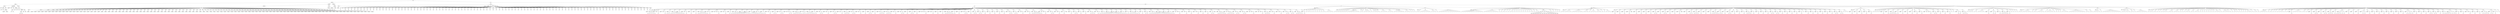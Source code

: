 digraph Tree {
	"t0" [label = "TEI"];
	"t1" [label = "teiHeader"];
	"t2" [label = "fileDesc"];
	"t3" [label = "titleStmt"];
	"t4" [label = "title"];
	"t5" [label = "author"];
	"t6" [label = "idno"];
	"t7" [label = "idno"];
	"t8" [label = "persName"];
	"t9" [label = "forename"];
	"t10" [label = "surname"];
	"t11" [label = "editor"];
	"t12" [label = "publicationStmt"];
	"t13" [label = "publisher"];
	"t14" [label = "idno"];
	"t15" [label = "idno"];
	"t16" [label = "availability"];
	"t17" [label = "licence"];
	"t18" [label = "ab"];
	"t19" [label = "ref"];
	"t20" [label = "sourceDesc"];
	"t21" [label = "bibl"];
	"t22" [label = "name"];
	"t23" [label = "idno"];
	"t24" [label = "idno"];
	"t25" [label = "availability"];
	"t26" [label = "licence"];
	"t27" [label = "ab"];
	"t28" [label = "ref"];
	"t29" [label = "bibl"];
	"t30" [label = "date"];
	"t31" [label = "idno"];
	"t32" [label = "profileDesc"];
	"t33" [label = "particDesc"];
	"t34" [label = "listPerson"];
	"t35" [label = "person"];
	"t36" [label = "persName"];
	"t37" [label = "person"];
	"t38" [label = "persName"];
	"t39" [label = "person"];
	"t40" [label = "persName"];
	"t41" [label = "person"];
	"t42" [label = "persName"];
	"t43" [label = "person"];
	"t44" [label = "persName"];
	"t45" [label = "person"];
	"t46" [label = "persName"];
	"t47" [label = "person"];
	"t48" [label = "persName"];
	"t49" [label = "person"];
	"t50" [label = "persName"];
	"t51" [label = "person"];
	"t52" [label = "persName"];
	"t53" [label = "person"];
	"t54" [label = "persName"];
	"t55" [label = "person"];
	"t56" [label = "persName"];
	"t57" [label = "person"];
	"t58" [label = "persName"];
	"t59" [label = "person"];
	"t60" [label = "persName"];
	"t61" [label = "person"];
	"t62" [label = "persName"];
	"t63" [label = "person"];
	"t64" [label = "persName"];
	"t65" [label = "person"];
	"t66" [label = "persName"];
	"t67" [label = "person"];
	"t68" [label = "persName"];
	"t69" [label = "person"];
	"t70" [label = "persName"];
	"t71" [label = "person"];
	"t72" [label = "persName"];
	"t73" [label = "person"];
	"t74" [label = "persName"];
	"t75" [label = "person"];
	"t76" [label = "persName"];
	"t77" [label = "person"];
	"t78" [label = "persName"];
	"t79" [label = "person"];
	"t80" [label = "persName"];
	"t81" [label = "person"];
	"t82" [label = "persName"];
	"t83" [label = "person"];
	"t84" [label = "persName"];
	"t85" [label = "person"];
	"t86" [label = "persName"];
	"t87" [label = "person"];
	"t88" [label = "persName"];
	"t89" [label = "person"];
	"t90" [label = "persName"];
	"t91" [label = "person"];
	"t92" [label = "persName"];
	"t93" [label = "person"];
	"t94" [label = "persName"];
	"t95" [label = "person"];
	"t96" [label = "persName"];
	"t97" [label = "person"];
	"t98" [label = "persName"];
	"t99" [label = "person"];
	"t100" [label = "persName"];
	"t101" [label = "person"];
	"t102" [label = "persName"];
	"t103" [label = "person"];
	"t104" [label = "persName"];
	"t105" [label = "person"];
	"t106" [label = "persName"];
	"t107" [label = "person"];
	"t108" [label = "persName"];
	"t109" [label = "person"];
	"t110" [label = "persName"];
	"t111" [label = "person"];
	"t112" [label = "persName"];
	"t113" [label = "person"];
	"t114" [label = "persName"];
	"t115" [label = "person"];
	"t116" [label = "persName"];
	"t117" [label = "person"];
	"t118" [label = "persName"];
	"t119" [label = "person"];
	"t120" [label = "persName"];
	"t121" [label = "person"];
	"t122" [label = "persName"];
	"t123" [label = "person"];
	"t124" [label = "persName"];
	"t125" [label = "person"];
	"t126" [label = "persName"];
	"t127" [label = "person"];
	"t128" [label = "persName"];
	"t129" [label = "person"];
	"t130" [label = "persName"];
	"t131" [label = "person"];
	"t132" [label = "persName"];
	"t133" [label = "person"];
	"t134" [label = "persName"];
	"t135" [label = "person"];
	"t136" [label = "persName"];
	"t137" [label = "person"];
	"t138" [label = "persName"];
	"t139" [label = "person"];
	"t140" [label = "persName"];
	"t141" [label = "person"];
	"t142" [label = "persName"];
	"t143" [label = "person"];
	"t144" [label = "persName"];
	"t145" [label = "person"];
	"t146" [label = "persName"];
	"t147" [label = "person"];
	"t148" [label = "persName"];
	"t149" [label = "person"];
	"t150" [label = "persName"];
	"t151" [label = "person"];
	"t152" [label = "persName"];
	"t153" [label = "person"];
	"t154" [label = "persName"];
	"t155" [label = "person"];
	"t156" [label = "persName"];
	"t157" [label = "person"];
	"t158" [label = "persName"];
	"t159" [label = "person"];
	"t160" [label = "persName"];
	"t161" [label = "person"];
	"t162" [label = "persName"];
	"t163" [label = "person"];
	"t164" [label = "persName"];
	"t165" [label = "person"];
	"t166" [label = "persName"];
	"t167" [label = "person"];
	"t168" [label = "persName"];
	"t169" [label = "person"];
	"t170" [label = "persName"];
	"t171" [label = "person"];
	"t172" [label = "persName"];
	"t173" [label = "person"];
	"t174" [label = "persName"];
	"t175" [label = "person"];
	"t176" [label = "persName"];
	"t177" [label = "person"];
	"t178" [label = "persName"];
	"t179" [label = "person"];
	"t180" [label = "persName"];
	"t181" [label = "person"];
	"t182" [label = "persName"];
	"t183" [label = "person"];
	"t184" [label = "persName"];
	"t185" [label = "person"];
	"t186" [label = "persName"];
	"t187" [label = "person"];
	"t188" [label = "persName"];
	"t189" [label = "person"];
	"t190" [label = "persName"];
	"t191" [label = "person"];
	"t192" [label = "persName"];
	"t193" [label = "person"];
	"t194" [label = "persName"];
	"t195" [label = "person"];
	"t196" [label = "persName"];
	"t197" [label = "person"];
	"t198" [label = "persName"];
	"t199" [label = "person"];
	"t200" [label = "persName"];
	"t201" [label = "person"];
	"t202" [label = "persName"];
	"t203" [label = "person"];
	"t204" [label = "persName"];
	"t205" [label = "person"];
	"t206" [label = "persName"];
	"t207" [label = "person"];
	"t208" [label = "persName"];
	"t209" [label = "person"];
	"t210" [label = "persName"];
	"t211" [label = "person"];
	"t212" [label = "persName"];
	"t213" [label = "person"];
	"t214" [label = "persName"];
	"t215" [label = "person"];
	"t216" [label = "persName"];
	"t217" [label = "person"];
	"t218" [label = "persName"];
	"t219" [label = "person"];
	"t220" [label = "persName"];
	"t221" [label = "person"];
	"t222" [label = "persName"];
	"t223" [label = "person"];
	"t224" [label = "persName"];
	"t225" [label = "person"];
	"t226" [label = "persName"];
	"t227" [label = "person"];
	"t228" [label = "persName"];
	"t229" [label = "person"];
	"t230" [label = "persName"];
	"t231" [label = "person"];
	"t232" [label = "persName"];
	"t233" [label = "textClass"];
	"t234" [label = "keywords"];
	"t235" [label = "term"];
	"t236" [label = "term"];
	"t237" [label = "classCode"];
	"t238" [label = "revisionDesc"];
	"t239" [label = "listChange"];
	"t240" [label = "change"];
	"t241" [label = "text"];
	"t242" [label = "front"];
	"t243" [label = "docTitle"];
	"t244" [label = "titlePart"];
	"t245" [label = "docDate"];
	"t246" [label = "docAuthor"];
	"t247" [label = "div"];
	"t248" [label = "div"];
	"t249" [label = "p"];
	"t250" [label = "castList"];
	"t251" [label = "head"];
	"t252" [label = "castItem"];
	"t253" [label = "role"];
	"t254" [label = "castItem"];
	"t255" [label = "role"];
	"t256" [label = "castItem"];
	"t257" [label = "role"];
	"t258" [label = "castItem"];
	"t259" [label = "role"];
	"t260" [label = "castItem"];
	"t261" [label = "role"];
	"t262" [label = "castItem"];
	"t263" [label = "role"];
	"t264" [label = "castItem"];
	"t265" [label = "role"];
	"t266" [label = "castItem"];
	"t267" [label = "role"];
	"t268" [label = "castItem"];
	"t269" [label = "role"];
	"t270" [label = "castItem"];
	"t271" [label = "role"];
	"t272" [label = "castItem"];
	"t273" [label = "role"];
	"t274" [label = "castItem"];
	"t275" [label = "role"];
	"t276" [label = "castItem"];
	"t277" [label = "role"];
	"t278" [label = "castItem"];
	"t279" [label = "role"];
	"t280" [label = "castItem"];
	"t281" [label = "role"];
	"t282" [label = "castItem"];
	"t283" [label = "role"];
	"t284" [label = "castItem"];
	"t285" [label = "role"];
	"t286" [label = "castItem"];
	"t287" [label = "role"];
	"t288" [label = "castItem"];
	"t289" [label = "role"];
	"t290" [label = "castItem"];
	"t291" [label = "role"];
	"t292" [label = "castItem"];
	"t293" [label = "role"];
	"t294" [label = "castItem"];
	"t295" [label = "role"];
	"t296" [label = "castItem"];
	"t297" [label = "role"];
	"t298" [label = "castItem"];
	"t299" [label = "role"];
	"t300" [label = "castItem"];
	"t301" [label = "role"];
	"t302" [label = "castItem"];
	"t303" [label = "role"];
	"t304" [label = "castItem"];
	"t305" [label = "role"];
	"t306" [label = "castItem"];
	"t307" [label = "role"];
	"t308" [label = "castItem"];
	"t309" [label = "role"];
	"t310" [label = "castItem"];
	"t311" [label = "role"];
	"t312" [label = "castItem"];
	"t313" [label = "role"];
	"t314" [label = "castItem"];
	"t315" [label = "role"];
	"t316" [label = "castItem"];
	"t317" [label = "role"];
	"t318" [label = "castItem"];
	"t319" [label = "role"];
	"t320" [label = "castItem"];
	"t321" [label = "role"];
	"t322" [label = "castItem"];
	"t323" [label = "role"];
	"t324" [label = "castItem"];
	"t325" [label = "role"];
	"t326" [label = "castItem"];
	"t327" [label = "role"];
	"t328" [label = "castItem"];
	"t329" [label = "role"];
	"t330" [label = "castItem"];
	"t331" [label = "role"];
	"t332" [label = "castItem"];
	"t333" [label = "role"];
	"t334" [label = "castItem"];
	"t335" [label = "role"];
	"t336" [label = "castItem"];
	"t337" [label = "role"];
	"t338" [label = "castItem"];
	"t339" [label = "role"];
	"t340" [label = "castItem"];
	"t341" [label = "role"];
	"t342" [label = "castItem"];
	"t343" [label = "role"];
	"t344" [label = "castItem"];
	"t345" [label = "role"];
	"t346" [label = "castItem"];
	"t347" [label = "role"];
	"t348" [label = "castItem"];
	"t349" [label = "role"];
	"t350" [label = "castItem"];
	"t351" [label = "role"];
	"t352" [label = "castItem"];
	"t353" [label = "role"];
	"t354" [label = "castItem"];
	"t355" [label = "role"];
	"t356" [label = "castItem"];
	"t357" [label = "role"];
	"t358" [label = "castItem"];
	"t359" [label = "role"];
	"t360" [label = "castItem"];
	"t361" [label = "role"];
	"t362" [label = "castItem"];
	"t363" [label = "role"];
	"t364" [label = "castItem"];
	"t365" [label = "role"];
	"t366" [label = "castItem"];
	"t367" [label = "role"];
	"t368" [label = "castItem"];
	"t369" [label = "role"];
	"t370" [label = "castItem"];
	"t371" [label = "role"];
	"t372" [label = "castItem"];
	"t373" [label = "role"];
	"t374" [label = "castItem"];
	"t375" [label = "role"];
	"t376" [label = "castItem"];
	"t377" [label = "role"];
	"t378" [label = "castItem"];
	"t379" [label = "role"];
	"t380" [label = "castItem"];
	"t381" [label = "role"];
	"t382" [label = "castItem"];
	"t383" [label = "role"];
	"t384" [label = "castItem"];
	"t385" [label = "role"];
	"t386" [label = "castItem"];
	"t387" [label = "role"];
	"t388" [label = "castItem"];
	"t389" [label = "role"];
	"t390" [label = "castItem"];
	"t391" [label = "role"];
	"t392" [label = "castItem"];
	"t393" [label = "role"];
	"t394" [label = "castItem"];
	"t395" [label = "role"];
	"t396" [label = "castItem"];
	"t397" [label = "role"];
	"t398" [label = "castItem"];
	"t399" [label = "role"];
	"t400" [label = "castItem"];
	"t401" [label = "role"];
	"t402" [label = "castItem"];
	"t403" [label = "role"];
	"t404" [label = "castItem"];
	"t405" [label = "role"];
	"t406" [label = "castItem"];
	"t407" [label = "role"];
	"t408" [label = "castItem"];
	"t409" [label = "role"];
	"t410" [label = "castItem"];
	"t411" [label = "role"];
	"t412" [label = "castItem"];
	"t413" [label = "role"];
	"t414" [label = "castItem"];
	"t415" [label = "role"];
	"t416" [label = "castItem"];
	"t417" [label = "role"];
	"t418" [label = "castItem"];
	"t419" [label = "role"];
	"t420" [label = "castItem"];
	"t421" [label = "role"];
	"t422" [label = "castItem"];
	"t423" [label = "role"];
	"t424" [label = "castItem"];
	"t425" [label = "role"];
	"t426" [label = "castItem"];
	"t427" [label = "role"];
	"t428" [label = "castItem"];
	"t429" [label = "role"];
	"t430" [label = "castItem"];
	"t431" [label = "role"];
	"t432" [label = "castItem"];
	"t433" [label = "role"];
	"t434" [label = "castItem"];
	"t435" [label = "role"];
	"t436" [label = "castItem"];
	"t437" [label = "role"];
	"t438" [label = "castItem"];
	"t439" [label = "role"];
	"t440" [label = "castItem"];
	"t441" [label = "role"];
	"t442" [label = "castItem"];
	"t443" [label = "role"];
	"t444" [label = "castItem"];
	"t445" [label = "role"];
	"t446" [label = "castItem"];
	"t447" [label = "role"];
	"t448" [label = "note"];
	"t449" [label = "note"];
	"t450" [label = "body"];
	"t451" [label = "div"];
	"t452" [label = "head"];
	"t453" [label = "div"];
	"t454" [label = "head"];
	"t455" [label = "stage"];
	"t456" [label = "sp"];
	"t457" [label = "speaker"];
	"t458" [label = "note"];
	"t459" [label = "p"];
	"t460" [label = "s"];
	"t461" [label = "s"];
	"t462" [label = "s"];
	"t463" [label = "s"];
	"t464" [label = "s"];
	"t465" [label = "sp"];
	"t466" [label = "speaker"];
	"t467" [label = "note"];
	"t468" [label = "p"];
	"t469" [label = "s"];
	"t470" [label = "sp"];
	"t471" [label = "speaker"];
	"t472" [label = "note"];
	"t473" [label = "p"];
	"t474" [label = "s"];
	"t475" [label = "sp"];
	"t476" [label = "speaker"];
	"t477" [label = "p"];
	"t478" [label = "s"];
	"t479" [label = "s"];
	"t480" [label = "sp"];
	"t481" [label = "speaker"];
	"t482" [label = "p"];
	"t483" [label = "s"];
	"t484" [label = "s"];
	"t485" [label = "s"];
	"t486" [label = "s"];
	"t487" [label = "s"];
	"t488" [label = "s"];
	"t489" [label = "s"];
	"t490" [label = "sp"];
	"t491" [label = "speaker"];
	"t492" [label = "p"];
	"t493" [label = "s"];
	"t494" [label = "sp"];
	"t495" [label = "speaker"];
	"t496" [label = "note"];
	"t497" [label = "p"];
	"t498" [label = "s"];
	"t499" [label = "sp"];
	"t500" [label = "speaker"];
	"t501" [label = "p"];
	"t502" [label = "s"];
	"t503" [label = "sp"];
	"t504" [label = "speaker"];
	"t505" [label = "p"];
	"t506" [label = "s"];
	"t507" [label = "sp"];
	"t508" [label = "speaker"];
	"t509" [label = "note"];
	"t510" [label = "p"];
	"t511" [label = "s"];
	"t512" [label = "s"];
	"t513" [label = "s"];
	"t514" [label = "s"];
	"t515" [label = "s"];
	"t516" [label = "s"];
	"t517" [label = "sp"];
	"t518" [label = "speaker"];
	"t519" [label = "note"];
	"t520" [label = "p"];
	"t521" [label = "s"];
	"t522" [label = "sp"];
	"t523" [label = "speaker"];
	"t524" [label = "note"];
	"t525" [label = "note"];
	"t526" [label = "p"];
	"t527" [label = "s"];
	"t528" [label = "sp"];
	"t529" [label = "speaker"];
	"t530" [label = "note"];
	"t531" [label = "p"];
	"t532" [label = "s"];
	"t533" [label = "sp"];
	"t534" [label = "speaker"];
	"t535" [label = "p"];
	"t536" [label = "s"];
	"t537" [label = "sp"];
	"t538" [label = "speaker"];
	"t539" [label = "note"];
	"t540" [label = "p"];
	"t541" [label = "s"];
	"t542" [label = "sp"];
	"t543" [label = "speaker"];
	"t544" [label = "p"];
	"t545" [label = "s"];
	"t546" [label = "sp"];
	"t547" [label = "speaker"];
	"t548" [label = "p"];
	"t549" [label = "s"];
	"t550" [label = "s"];
	"t551" [label = "s"];
	"t552" [label = "s"];
	"t553" [label = "s"];
	"t554" [label = "s"];
	"t555" [label = "s"];
	"t556" [label = "s"];
	"t557" [label = "s"];
	"t558" [label = "sp"];
	"t559" [label = "speaker"];
	"t560" [label = "p"];
	"t561" [label = "s"];
	"t562" [label = "s"];
	"t563" [label = "s"];
	"t564" [label = "s"];
	"t565" [label = "s"];
	"t566" [label = "sp"];
	"t567" [label = "speaker"];
	"t568" [label = "note"];
	"t569" [label = "p"];
	"t570" [label = "s"];
	"t571" [label = "s"];
	"t572" [label = "sp"];
	"t573" [label = "speaker"];
	"t574" [label = "p"];
	"t575" [label = "s"];
	"t576" [label = "sp"];
	"t577" [label = "speaker"];
	"t578" [label = "note"];
	"t579" [label = "p"];
	"t580" [label = "s"];
	"t581" [label = "sp"];
	"t582" [label = "speaker"];
	"t583" [label = "p"];
	"t584" [label = "s"];
	"t585" [label = "s"];
	"t586" [label = "sp"];
	"t587" [label = "speaker"];
	"t588" [label = "note"];
	"t589" [label = "p"];
	"t590" [label = "s"];
	"t591" [label = "s"];
	"t592" [label = "sp"];
	"t593" [label = "speaker"];
	"t594" [label = "note"];
	"t595" [label = "note"];
	"t596" [label = "p"];
	"t597" [label = "s"];
	"t598" [label = "s"];
	"t599" [label = "sp"];
	"t600" [label = "speaker"];
	"t601" [label = "stage"];
	"t602" [label = "p"];
	"t603" [label = "s"];
	"t604" [label = "s"];
	"t605" [label = "s"];
	"t606" [label = "s"];
	"t607" [label = "s"];
	"t608" [label = "sp"];
	"t609" [label = "speaker"];
	"t610" [label = "note"];
	"t611" [label = "p"];
	"t612" [label = "s"];
	"t613" [label = "s"];
	"t614" [label = "sp"];
	"t615" [label = "speaker"];
	"t616" [label = "p"];
	"t617" [label = "s"];
	"t618" [label = "s"];
	"t619" [label = "s"];
	"t620" [label = "s"];
	"t621" [label = "s"];
	"t622" [label = "sp"];
	"t623" [label = "speaker"];
	"t624" [label = "p"];
	"t625" [label = "s"];
	"t626" [label = "sp"];
	"t627" [label = "speaker"];
	"t628" [label = "note"];
	"t629" [label = "p"];
	"t630" [label = "s"];
	"t631" [label = "s"];
	"t632" [label = "sp"];
	"t633" [label = "speaker"];
	"t634" [label = "note"];
	"t635" [label = "p"];
	"t636" [label = "s"];
	"t637" [label = "sp"];
	"t638" [label = "speaker"];
	"t639" [label = "note"];
	"t640" [label = "p"];
	"t641" [label = "s"];
	"t642" [label = "s"];
	"t643" [label = "sp"];
	"t644" [label = "speaker"];
	"t645" [label = "note"];
	"t646" [label = "p"];
	"t647" [label = "s"];
	"t648" [label = "sp"];
	"t649" [label = "speaker"];
	"t650" [label = "p"];
	"t651" [label = "s"];
	"t652" [label = "s"];
	"t653" [label = "s"];
	"t654" [label = "sp"];
	"t655" [label = "speaker"];
	"t656" [label = "note"];
	"t657" [label = "p"];
	"t658" [label = "s"];
	"t659" [label = "s"];
	"t660" [label = "sp"];
	"t661" [label = "speaker"];
	"t662" [label = "note"];
	"t663" [label = "p"];
	"t664" [label = "s"];
	"t665" [label = "sp"];
	"t666" [label = "speaker"];
	"t667" [label = "p"];
	"t668" [label = "s"];
	"t669" [label = "sp"];
	"t670" [label = "speaker"];
	"t671" [label = "p"];
	"t672" [label = "s"];
	"t673" [label = "s"];
	"t674" [label = "sp"];
	"t675" [label = "speaker"];
	"t676" [label = "p"];
	"t677" [label = "s"];
	"t678" [label = "sp"];
	"t679" [label = "speaker"];
	"t680" [label = "note"];
	"t681" [label = "p"];
	"t682" [label = "s"];
	"t683" [label = "s"];
	"t684" [label = "s"];
	"t685" [label = "sp"];
	"t686" [label = "speaker"];
	"t687" [label = "note"];
	"t688" [label = "p"];
	"t689" [label = "s"];
	"t690" [label = "s"];
	"t691" [label = "s"];
	"t692" [label = "sp"];
	"t693" [label = "speaker"];
	"t694" [label = "note"];
	"t695" [label = "p"];
	"t696" [label = "s"];
	"t697" [label = "sp"];
	"t698" [label = "speaker"];
	"t699" [label = "note"];
	"t700" [label = "p"];
	"t701" [label = "s"];
	"t702" [label = "s"];
	"t703" [label = "sp"];
	"t704" [label = "speaker"];
	"t705" [label = "p"];
	"t706" [label = "s"];
	"t707" [label = "sp"];
	"t708" [label = "speaker"];
	"t709" [label = "p"];
	"t710" [label = "s"];
	"t711" [label = "s"];
	"t712" [label = "sp"];
	"t713" [label = "speaker"];
	"t714" [label = "p"];
	"t715" [label = "s"];
	"t716" [label = "sp"];
	"t717" [label = "speaker"];
	"t718" [label = "note"];
	"t719" [label = "note"];
	"t720" [label = "p"];
	"t721" [label = "s"];
	"t722" [label = "sp"];
	"t723" [label = "speaker"];
	"t724" [label = "stage"];
	"t725" [label = "p"];
	"t726" [label = "s"];
	"t727" [label = "sp"];
	"t728" [label = "speaker"];
	"t729" [label = "p"];
	"t730" [label = "s"];
	"t731" [label = "sp"];
	"t732" [label = "speaker"];
	"t733" [label = "p"];
	"t734" [label = "s"];
	"t735" [label = "sp"];
	"t736" [label = "speaker"];
	"t737" [label = "note"];
	"t738" [label = "p"];
	"t739" [label = "s"];
	"t740" [label = "s"];
	"t741" [label = "s"];
	"t742" [label = "s"];
	"t743" [label = "s"];
	"t744" [label = "sp"];
	"t745" [label = "speaker"];
	"t746" [label = "p"];
	"t747" [label = "s"];
	"t748" [label = "sp"];
	"t749" [label = "speaker"];
	"t750" [label = "p"];
	"t751" [label = "s"];
	"t752" [label = "sp"];
	"t753" [label = "speaker"];
	"t754" [label = "note"];
	"t755" [label = "p"];
	"t756" [label = "s"];
	"t757" [label = "s"];
	"t758" [label = "sp"];
	"t759" [label = "speaker"];
	"t760" [label = "p"];
	"t761" [label = "s"];
	"t762" [label = "sp"];
	"t763" [label = "speaker"];
	"t764" [label = "p"];
	"t765" [label = "s"];
	"t766" [label = "s"];
	"t767" [label = "sp"];
	"t768" [label = "speaker"];
	"t769" [label = "p"];
	"t770" [label = "s"];
	"t771" [label = "s"];
	"t772" [label = "sp"];
	"t773" [label = "speaker"];
	"t774" [label = "p"];
	"t775" [label = "s"];
	"t776" [label = "sp"];
	"t777" [label = "speaker"];
	"t778" [label = "p"];
	"t779" [label = "s"];
	"t780" [label = "sp"];
	"t781" [label = "speaker"];
	"t782" [label = "p"];
	"t783" [label = "s"];
	"t784" [label = "sp"];
	"t785" [label = "speaker"];
	"t786" [label = "p"];
	"t787" [label = "s"];
	"t788" [label = "sp"];
	"t789" [label = "speaker"];
	"t790" [label = "p"];
	"t791" [label = "s"];
	"t792" [label = "sp"];
	"t793" [label = "speaker"];
	"t794" [label = "note"];
	"t795" [label = "p"];
	"t796" [label = "s"];
	"t797" [label = "s"];
	"t798" [label = "sp"];
	"t799" [label = "speaker"];
	"t800" [label = "p"];
	"t801" [label = "s"];
	"t802" [label = "s"];
	"t803" [label = "sp"];
	"t804" [label = "speaker"];
	"t805" [label = "note"];
	"t806" [label = "p"];
	"t807" [label = "s"];
	"t808" [label = "sp"];
	"t809" [label = "speaker"];
	"t810" [label = "note"];
	"t811" [label = "p"];
	"t812" [label = "s"];
	"t813" [label = "sp"];
	"t814" [label = "speaker"];
	"t815" [label = "note"];
	"t816" [label = "p"];
	"t817" [label = "s"];
	"t818" [label = "s"];
	"t819" [label = "s"];
	"t820" [label = "s"];
	"t821" [label = "s"];
	"t822" [label = "s"];
	"t823" [label = "sp"];
	"t824" [label = "speaker"];
	"t825" [label = "note"];
	"t826" [label = "note"];
	"t827" [label = "p"];
	"t828" [label = "s"];
	"t829" [label = "sp"];
	"t830" [label = "speaker"];
	"t831" [label = "note"];
	"t832" [label = "p"];
	"t833" [label = "s"];
	"t834" [label = "s"];
	"t835" [label = "sp"];
	"t836" [label = "speaker"];
	"t837" [label = "note"];
	"t838" [label = "p"];
	"t839" [label = "s"];
	"t840" [label = "sp"];
	"t841" [label = "speaker"];
	"t842" [label = "p"];
	"t843" [label = "s"];
	"t844" [label = "stage"];
	"t845" [label = "sp"];
	"t846" [label = "speaker"];
	"t847" [label = "p"];
	"t848" [label = "s"];
	"t849" [label = "sp"];
	"t850" [label = "speaker"];
	"t851" [label = "p"];
	"t852" [label = "s"];
	"t853" [label = "s"];
	"t854" [label = "sp"];
	"t855" [label = "speaker"];
	"t856" [label = "p"];
	"t857" [label = "s"];
	"t858" [label = "sp"];
	"t859" [label = "speaker"];
	"t860" [label = "p"];
	"t861" [label = "s"];
	"t862" [label = "sp"];
	"t863" [label = "speaker"];
	"t864" [label = "note"];
	"t865" [label = "p"];
	"t866" [label = "s"];
	"t867" [label = "s"];
	"t868" [label = "s"];
	"t869" [label = "sp"];
	"t870" [label = "speaker"];
	"t871" [label = "note"];
	"t872" [label = "p"];
	"t873" [label = "s"];
	"t874" [label = "sp"];
	"t875" [label = "speaker"];
	"t876" [label = "p"];
	"t877" [label = "s"];
	"t878" [label = "sp"];
	"t879" [label = "speaker"];
	"t880" [label = "p"];
	"t881" [label = "s"];
	"t882" [label = "sp"];
	"t883" [label = "speaker"];
	"t884" [label = "p"];
	"t885" [label = "s"];
	"t886" [label = "s"];
	"t887" [label = "s"];
	"t888" [label = "s"];
	"t889" [label = "s"];
	"t890" [label = "s"];
	"t891" [label = "s"];
	"t892" [label = "s"];
	"t893" [label = "s"];
	"t894" [label = "s"];
	"t895" [label = "s"];
	"t896" [label = "sp"];
	"t897" [label = "speaker"];
	"t898" [label = "p"];
	"t899" [label = "s"];
	"t900" [label = "sp"];
	"t901" [label = "speaker"];
	"t902" [label = "p"];
	"t903" [label = "s"];
	"t904" [label = "sp"];
	"t905" [label = "speaker"];
	"t906" [label = "p"];
	"t907" [label = "s"];
	"t908" [label = "sp"];
	"t909" [label = "speaker"];
	"t910" [label = "p"];
	"t911" [label = "s"];
	"t912" [label = "s"];
	"t913" [label = "s"];
	"t914" [label = "s"];
	"t915" [label = "s"];
	"t916" [label = "sp"];
	"t917" [label = "speaker"];
	"t918" [label = "p"];
	"t919" [label = "s"];
	"t920" [label = "sp"];
	"t921" [label = "speaker"];
	"t922" [label = "p"];
	"t923" [label = "s"];
	"t924" [label = "sp"];
	"t925" [label = "speaker"];
	"t926" [label = "p"];
	"t927" [label = "s"];
	"t928" [label = "s"];
	"t929" [label = "sp"];
	"t930" [label = "speaker"];
	"t931" [label = "note"];
	"t932" [label = "p"];
	"t933" [label = "s"];
	"t934" [label = "sp"];
	"t935" [label = "speaker"];
	"t936" [label = "note"];
	"t937" [label = "p"];
	"t938" [label = "s"];
	"t939" [label = "s"];
	"t940" [label = "s"];
	"t941" [label = "s"];
	"t942" [label = "s"];
	"t943" [label = "s"];
	"t944" [label = "s"];
	"t945" [label = "s"];
	"t946" [label = "s"];
	"t947" [label = "s"];
	"t948" [label = "s"];
	"t949" [label = "sp"];
	"t950" [label = "speaker"];
	"t951" [label = "p"];
	"t952" [label = "s"];
	"t953" [label = "sp"];
	"t954" [label = "speaker"];
	"t955" [label = "p"];
	"t956" [label = "s"];
	"t957" [label = "sp"];
	"t958" [label = "speaker"];
	"t959" [label = "note"];
	"t960" [label = "note"];
	"t961" [label = "p"];
	"t962" [label = "s"];
	"t963" [label = "sp"];
	"t964" [label = "speaker"];
	"t965" [label = "note"];
	"t966" [label = "p"];
	"t967" [label = "s"];
	"t968" [label = "sp"];
	"t969" [label = "speaker"];
	"t970" [label = "p"];
	"t971" [label = "s"];
	"t972" [label = "sp"];
	"t973" [label = "speaker"];
	"t974" [label = "note"];
	"t975" [label = "p"];
	"t976" [label = "s"];
	"t977" [label = "sp"];
	"t978" [label = "speaker"];
	"t979" [label = "p"];
	"t980" [label = "s"];
	"t981" [label = "sp"];
	"t982" [label = "speaker"];
	"t983" [label = "p"];
	"t984" [label = "s"];
	"t985" [label = "sp"];
	"t986" [label = "speaker"];
	"t987" [label = "p"];
	"t988" [label = "s"];
	"t989" [label = "s"];
	"t990" [label = "stage"];
	"t991" [label = "sp"];
	"t992" [label = "speaker"];
	"t993" [label = "note"];
	"t994" [label = "p"];
	"t995" [label = "s"];
	"t996" [label = "s"];
	"t997" [label = "s"];
	"t998" [label = "s"];
	"t999" [label = "s"];
	"t1000" [label = "sp"];
	"t1001" [label = "speaker"];
	"t1002" [label = "note"];
	"t1003" [label = "note"];
	"t1004" [label = "p"];
	"t1005" [label = "s"];
	"t1006" [label = "s"];
	"t1007" [label = "s"];
	"t1008" [label = "s"];
	"t1009" [label = "sp"];
	"t1010" [label = "speaker"];
	"t1011" [label = "note"];
	"t1012" [label = "p"];
	"t1013" [label = "s"];
	"t1014" [label = "s"];
	"t1015" [label = "sp"];
	"t1016" [label = "speaker"];
	"t1017" [label = "note"];
	"t1018" [label = "p"];
	"t1019" [label = "s"];
	"t1020" [label = "s"];
	"t1021" [label = "sp"];
	"t1022" [label = "speaker"];
	"t1023" [label = "note"];
	"t1024" [label = "note"];
	"t1025" [label = "p"];
	"t1026" [label = "s"];
	"t1027" [label = "sp"];
	"t1028" [label = "speaker"];
	"t1029" [label = "note"];
	"t1030" [label = "note"];
	"t1031" [label = "p"];
	"t1032" [label = "s"];
	"t1033" [label = "sp"];
	"t1034" [label = "speaker"];
	"t1035" [label = "p"];
	"t1036" [label = "s"];
	"t1037" [label = "s"];
	"t1038" [label = "s"];
	"t1039" [label = "sp"];
	"t1040" [label = "speaker"];
	"t1041" [label = "note"];
	"t1042" [label = "p"];
	"t1043" [label = "s"];
	"t1044" [label = "sp"];
	"t1045" [label = "speaker"];
	"t1046" [label = "note"];
	"t1047" [label = "p"];
	"t1048" [label = "s"];
	"t1049" [label = "sp"];
	"t1050" [label = "speaker"];
	"t1051" [label = "note"];
	"t1052" [label = "p"];
	"t1053" [label = "s"];
	"t1054" [label = "s"];
	"t1055" [label = "sp"];
	"t1056" [label = "speaker"];
	"t1057" [label = "p"];
	"t1058" [label = "s"];
	"t1059" [label = "s"];
	"t1060" [label = "sp"];
	"t1061" [label = "speaker"];
	"t1062" [label = "note"];
	"t1063" [label = "p"];
	"t1064" [label = "s"];
	"t1065" [label = "s"];
	"t1066" [label = "s"];
	"t1067" [label = "s"];
	"t1068" [label = "sp"];
	"t1069" [label = "speaker"];
	"t1070" [label = "p"];
	"t1071" [label = "s"];
	"t1072" [label = "div"];
	"t1073" [label = "head"];
	"t1074" [label = "div"];
	"t1075" [label = "head"];
	"t1076" [label = "note"];
	"t1077" [label = "p"];
	"t1078" [label = "s"];
	"t1079" [label = "p"];
	"t1080" [label = "s"];
	"t1081" [label = "s"];
	"t1082" [label = "p"];
	"t1083" [label = "s"];
	"t1084" [label = "p"];
	"t1085" [label = "s"];
	"t1086" [label = "p"];
	"t1087" [label = "s"];
	"t1088" [label = "p"];
	"t1089" [label = "s"];
	"t1090" [label = "p"];
	"t1091" [label = "s"];
	"t1092" [label = "p"];
	"t1093" [label = "s"];
	"t1094" [label = "p"];
	"t1095" [label = "s"];
	"t1096" [label = "s"];
	"t1097" [label = "p"];
	"t1098" [label = "s"];
	"t1099" [label = "s"];
	"t1100" [label = "s"];
	"t1101" [label = "s"];
	"t1102" [label = "div"];
	"t1103" [label = "head"];
	"t1104" [label = "p"];
	"t1105" [label = "s"];
	"t1106" [label = "p"];
	"t1107" [label = "s"];
	"t1108" [label = "p"];
	"t1109" [label = "s"];
	"t1110" [label = "p"];
	"t1111" [label = "s"];
	"t1112" [label = "p"];
	"t1113" [label = "s"];
	"t1114" [label = "p"];
	"t1115" [label = "s"];
	"t1116" [label = "s"];
	"t1117" [label = "note"];
	"t1118" [label = "p"];
	"t1119" [label = "s"];
	"t1120" [label = "s"];
	"t1121" [label = "s"];
	"t1122" [label = "s"];
	"t1123" [label = "s"];
	"t1124" [label = "s"];
	"t1125" [label = "s"];
	"t1126" [label = "note"];
	"t1127" [label = "p"];
	"t1128" [label = "s"];
	"t1129" [label = "s"];
	"t1130" [label = "note"];
	"t1131" [label = "p"];
	"t1132" [label = "s"];
	"t1133" [label = "s"];
	"t1134" [label = "s"];
	"t1135" [label = "s"];
	"t1136" [label = "p"];
	"t1137" [label = "s"];
	"t1138" [label = "p"];
	"t1139" [label = "s"];
	"t1140" [label = "s"];
	"t1141" [label = "s"];
	"t1142" [label = "p"];
	"t1143" [label = "s"];
	"t1144" [label = "note"];
	"t1145" [label = "p"];
	"t1146" [label = "s"];
	"t1147" [label = "s"];
	"t1148" [label = "s"];
	"t1149" [label = "s"];
	"t1150" [label = "p"];
	"t1151" [label = "s"];
	"t1152" [label = "s"];
	"t1153" [label = "s"];
	"t1154" [label = "p"];
	"t1155" [label = "s"];
	"t1156" [label = "s"];
	"t1157" [label = "s"];
	"t1158" [label = "s"];
	"t1159" [label = "s"];
	"t1160" [label = "s"];
	"t1161" [label = "note"];
	"t1162" [label = "p"];
	"t1163" [label = "s"];
	"t1164" [label = "s"];
	"t1165" [label = "s"];
	"t1166" [label = "p"];
	"t1167" [label = "s"];
	"t1168" [label = "p"];
	"t1169" [label = "s"];
	"t1170" [label = "p"];
	"t1171" [label = "s"];
	"t1172" [label = "div"];
	"t1173" [label = "head"];
	"t1174" [label = "p"];
	"t1175" [label = "s"];
	"t1176" [label = "s"];
	"t1177" [label = "p"];
	"t1178" [label = "s"];
	"t1179" [label = "s"];
	"t1180" [label = "s"];
	"t1181" [label = "s"];
	"t1182" [label = "s"];
	"t1183" [label = "s"];
	"t1184" [label = "p"];
	"t1185" [label = "s"];
	"t1186" [label = "s"];
	"t1187" [label = "s"];
	"t1188" [label = "p"];
	"t1189" [label = "s"];
	"t1190" [label = "p"];
	"t1191" [label = "s"];
	"t1192" [label = "s"];
	"t1193" [label = "s"];
	"t1194" [label = "s"];
	"t1195" [label = "s"];
	"t1196" [label = "s"];
	"t1197" [label = "s"];
	"t1198" [label = "s"];
	"t1199" [label = "s"];
	"t1200" [label = "s"];
	"t1201" [label = "s"];
	"t1202" [label = "s"];
	"t1203" [label = "div"];
	"t1204" [label = "head"];
	"t1205" [label = "p"];
	"t1206" [label = "s"];
	"t1207" [label = "p"];
	"t1208" [label = "s"];
	"t1209" [label = "s"];
	"t1210" [label = "s"];
	"t1211" [label = "s"];
	"t1212" [label = "s"];
	"t1213" [label = "s"];
	"t1214" [label = "s"];
	"t1215" [label = "s"];
	"t1216" [label = "s"];
	"t1217" [label = "s"];
	"t1218" [label = "s"];
	"t1219" [label = "p"];
	"t1220" [label = "s"];
	"t1221" [label = "s"];
	"t1222" [label = "s"];
	"t1223" [label = "s"];
	"t1224" [label = "s"];
	"t1225" [label = "s"];
	"t1226" [label = "s"];
	"t1227" [label = "s"];
	"t1228" [label = "p"];
	"t1229" [label = "s"];
	"t1230" [label = "p"];
	"t1231" [label = "s"];
	"t1232" [label = "p"];
	"t1233" [label = "s"];
	"t1234" [label = "s"];
	"t1235" [label = "p"];
	"t1236" [label = "s"];
	"t1237" [label = "p"];
	"t1238" [label = "s"];
	"t1239" [label = "p"];
	"t1240" [label = "s"];
	"t1241" [label = "s"];
	"t1242" [label = "p"];
	"t1243" [label = "s"];
	"t1244" [label = "p"];
	"t1245" [label = "s"];
	"t1246" [label = "p"];
	"t1247" [label = "s"];
	"t1248" [label = "p"];
	"t1249" [label = "s"];
	"t1250" [label = "p"];
	"t1251" [label = "s"];
	"t1252" [label = "p"];
	"t1253" [label = "s"];
	"t1254" [label = "p"];
	"t1255" [label = "s"];
	"t1256" [label = "p"];
	"t1257" [label = "s"];
	"t1258" [label = "p"];
	"t1259" [label = "s"];
	"t1260" [label = "p"];
	"t1261" [label = "s"];
	"t1262" [label = "s"];
	"t1263" [label = "p"];
	"t1264" [label = "s"];
	"t1265" [label = "p"];
	"t1266" [label = "s"];
	"t1267" [label = "s"];
	"t1268" [label = "table"];
	"t1269" [label = "row"];
	"t1270" [label = "cell"];
	"t1271" [label = "cell"];
	"t1272" [label = "cell"];
	"t1273" [label = "row"];
	"t1274" [label = "cell"];
	"t1275" [label = "cell"];
	"t1276" [label = "cell"];
	"t1277" [label = "row"];
	"t1278" [label = "cell"];
	"t1279" [label = "cell"];
	"t1280" [label = "cell"];
	"t1281" [label = "row"];
	"t1282" [label = "cell"];
	"t1283" [label = "cell"];
	"t1284" [label = "cell"];
	"t1285" [label = "row"];
	"t1286" [label = "cell"];
	"t1287" [label = "cell"];
	"t1288" [label = "cell"];
	"t1289" [label = "p"];
	"t1290" [label = "s"];
	"t1291" [label = "s"];
	"t1292" [label = "p"];
	"t1293" [label = "s"];
	"t1294" [label = "p"];
	"t1295" [label = "s"];
	"t1296" [label = "p"];
	"t1297" [label = "s"];
	"t1298" [label = "p"];
	"t1299" [label = "s"];
	"t1300" [label = "div"];
	"t1301" [label = "head"];
	"t1302" [label = "div"];
	"t1303" [label = "head"];
	"t1304" [label = "p"];
	"t1305" [label = "s"];
	"t1306" [label = "s"];
	"t1307" [label = "p"];
	"t1308" [label = "s"];
	"t1309" [label = "s"];
	"t1310" [label = "s"];
	"t1311" [label = "s"];
	"t1312" [label = "p"];
	"t1313" [label = "s"];
	"t1314" [label = "s"];
	"t1315" [label = "s"];
	"t1316" [label = "s"];
	"t1317" [label = "s"];
	"t1318" [label = "s"];
	"t1319" [label = "p"];
	"t1320" [label = "s"];
	"t1321" [label = "s"];
	"t1322" [label = "s"];
	"t1323" [label = "p"];
	"t1324" [label = "s"];
	"t1325" [label = "p"];
	"t1326" [label = "s"];
	"t1327" [label = "s"];
	"t1328" [label = "s"];
	"t1329" [label = "p"];
	"t1330" [label = "s"];
	"t1331" [label = "s"];
	"t1332" [label = "s"];
	"t1333" [label = "p"];
	"t1334" [label = "s"];
	"t1335" [label = "p"];
	"t1336" [label = "s"];
	"t1337" [label = "p"];
	"t1338" [label = "s"];
	"t1339" [label = "s"];
	"t1340" [label = "s"];
	"t1341" [label = "div"];
	"t1342" [label = "head"];
	"t1343" [label = "sp"];
	"t1344" [label = "speaker"];
	"t1345" [label = "p"];
	"t1346" [label = "s"];
	"t1347" [label = "sp"];
	"t1348" [label = "speaker"];
	"t1349" [label = "p"];
	"t1350" [label = "s"];
	"t1351" [label = "sp"];
	"t1352" [label = "speaker"];
	"t1353" [label = "p"];
	"t1354" [label = "s"];
	"t1355" [label = "sp"];
	"t1356" [label = "speaker"];
	"t1357" [label = "p"];
	"t1358" [label = "s"];
	"t1359" [label = "stage"];
	"t1360" [label = "sp"];
	"t1361" [label = "speaker"];
	"t1362" [label = "p"];
	"t1363" [label = "s"];
	"t1364" [label = "sp"];
	"t1365" [label = "speaker"];
	"t1366" [label = "p"];
	"t1367" [label = "s"];
	"t1368" [label = "sp"];
	"t1369" [label = "speaker"];
	"t1370" [label = "p"];
	"t1371" [label = "s"];
	"t1372" [label = "sp"];
	"t1373" [label = "speaker"];
	"t1374" [label = "p"];
	"t1375" [label = "s"];
	"t1376" [label = "sp"];
	"t1377" [label = "speaker"];
	"t1378" [label = "p"];
	"t1379" [label = "s"];
	"t1380" [label = "s"];
	"t1381" [label = "sp"];
	"t1382" [label = "speaker"];
	"t1383" [label = "p"];
	"t1384" [label = "s"];
	"t1385" [label = "sp"];
	"t1386" [label = "speaker"];
	"t1387" [label = "p"];
	"t1388" [label = "s"];
	"t1389" [label = "s"];
	"t1390" [label = "sp"];
	"t1391" [label = "speaker"];
	"t1392" [label = "p"];
	"t1393" [label = "s"];
	"t1394" [label = "sp"];
	"t1395" [label = "speaker"];
	"t1396" [label = "p"];
	"t1397" [label = "s"];
	"t1398" [label = "sp"];
	"t1399" [label = "speaker"];
	"t1400" [label = "p"];
	"t1401" [label = "s"];
	"t1402" [label = "stage"];
	"t1403" [label = "sp"];
	"t1404" [label = "speaker"];
	"t1405" [label = "p"];
	"t1406" [label = "s"];
	"t1407" [label = "sp"];
	"t1408" [label = "speaker"];
	"t1409" [label = "p"];
	"t1410" [label = "s"];
	"t1411" [label = "s"];
	"t1412" [label = "sp"];
	"t1413" [label = "speaker"];
	"t1414" [label = "p"];
	"t1415" [label = "s"];
	"t1416" [label = "s"];
	"t1417" [label = "s"];
	"t1418" [label = "sp"];
	"t1419" [label = "speaker"];
	"t1420" [label = "p"];
	"t1421" [label = "s"];
	"t1422" [label = "sp"];
	"t1423" [label = "speaker"];
	"t1424" [label = "p"];
	"t1425" [label = "s"];
	"t1426" [label = "sp"];
	"t1427" [label = "speaker"];
	"t1428" [label = "p"];
	"t1429" [label = "s"];
	"t1430" [label = "sp"];
	"t1431" [label = "speaker"];
	"t1432" [label = "p"];
	"t1433" [label = "s"];
	"t1434" [label = "s"];
	"t1435" [label = "s"];
	"t1436" [label = "s"];
	"t1437" [label = "sp"];
	"t1438" [label = "speaker"];
	"t1439" [label = "p"];
	"t1440" [label = "s"];
	"t1441" [label = "s"];
	"t1442" [label = "sp"];
	"t1443" [label = "speaker"];
	"t1444" [label = "p"];
	"t1445" [label = "s"];
	"t1446" [label = "sp"];
	"t1447" [label = "speaker"];
	"t1448" [label = "p"];
	"t1449" [label = "s"];
	"t1450" [label = "s"];
	"t1451" [label = "sp"];
	"t1452" [label = "speaker"];
	"t1453" [label = "p"];
	"t1454" [label = "s"];
	"t1455" [label = "sp"];
	"t1456" [label = "speaker"];
	"t1457" [label = "p"];
	"t1458" [label = "s"];
	"t1459" [label = "sp"];
	"t1460" [label = "speaker"];
	"t1461" [label = "p"];
	"t1462" [label = "s"];
	"t1463" [label = "sp"];
	"t1464" [label = "speaker"];
	"t1465" [label = "p"];
	"t1466" [label = "s"];
	"t1467" [label = "s"];
	"t1468" [label = "s"];
	"t1469" [label = "sp"];
	"t1470" [label = "speaker"];
	"t1471" [label = "p"];
	"t1472" [label = "s"];
	"t1473" [label = "sp"];
	"t1474" [label = "speaker"];
	"t1475" [label = "p"];
	"t1476" [label = "s"];
	"t1477" [label = "sp"];
	"t1478" [label = "speaker"];
	"t1479" [label = "p"];
	"t1480" [label = "s"];
	"t1481" [label = "sp"];
	"t1482" [label = "speaker"];
	"t1483" [label = "p"];
	"t1484" [label = "s"];
	"t1485" [label = "sp"];
	"t1486" [label = "speaker"];
	"t1487" [label = "p"];
	"t1488" [label = "s"];
	"t1489" [label = "s"];
	"t1490" [label = "sp"];
	"t1491" [label = "speaker"];
	"t1492" [label = "p"];
	"t1493" [label = "s"];
	"t1494" [label = "s"];
	"t1495" [label = "sp"];
	"t1496" [label = "speaker"];
	"t1497" [label = "p"];
	"t1498" [label = "s"];
	"t1499" [label = "sp"];
	"t1500" [label = "speaker"];
	"t1501" [label = "p"];
	"t1502" [label = "s"];
	"t1503" [label = "sp"];
	"t1504" [label = "speaker"];
	"t1505" [label = "p"];
	"t1506" [label = "s"];
	"t1507" [label = "sp"];
	"t1508" [label = "speaker"];
	"t1509" [label = "p"];
	"t1510" [label = "s"];
	"t1511" [label = "sp"];
	"t1512" [label = "speaker"];
	"t1513" [label = "p"];
	"t1514" [label = "s"];
	"t1515" [label = "p"];
	"t1516" [label = "s"];
	"t1517" [label = "sp"];
	"t1518" [label = "speaker"];
	"t1519" [label = "p"];
	"t1520" [label = "s"];
	"t1521" [label = "sp"];
	"t1522" [label = "speaker"];
	"t1523" [label = "p"];
	"t1524" [label = "s"];
	"t1525" [label = "sp"];
	"t1526" [label = "speaker"];
	"t1527" [label = "p"];
	"t1528" [label = "s"];
	"t1529" [label = "sp"];
	"t1530" [label = "speaker"];
	"t1531" [label = "p"];
	"t1532" [label = "s"];
	"t1533" [label = "sp"];
	"t1534" [label = "speaker"];
	"t1535" [label = "p"];
	"t1536" [label = "s"];
	"t1537" [label = "sp"];
	"t1538" [label = "speaker"];
	"t1539" [label = "p"];
	"t1540" [label = "s"];
	"t1541" [label = "sp"];
	"t1542" [label = "speaker"];
	"t1543" [label = "p"];
	"t1544" [label = "s"];
	"t1545" [label = "s"];
	"t1546" [label = "sp"];
	"t1547" [label = "speaker"];
	"t1548" [label = "p"];
	"t1549" [label = "s"];
	"t1550" [label = "s"];
	"t1551" [label = "p"];
	"t1552" [label = "s"];
	"t1553" [label = "s"];
	"t1554" [label = "s"];
	"t1555" [label = "div"];
	"t1556" [label = "head"];
	"t1557" [label = "sp"];
	"t1558" [label = "speaker"];
	"t1559" [label = "p"];
	"t1560" [label = "s"];
	"t1561" [label = "sp"];
	"t1562" [label = "speaker"];
	"t1563" [label = "p"];
	"t1564" [label = "s"];
	"t1565" [label = "sp"];
	"t1566" [label = "speaker"];
	"t1567" [label = "p"];
	"t1568" [label = "s"];
	"t1569" [label = "sp"];
	"t1570" [label = "speaker"];
	"t1571" [label = "p"];
	"t1572" [label = "s"];
	"t1573" [label = "sp"];
	"t1574" [label = "speaker"];
	"t1575" [label = "p"];
	"t1576" [label = "s"];
	"t1577" [label = "div"];
	"t1578" [label = "head"];
	"t1579" [label = "p"];
	"t1580" [label = "s"];
	"t1581" [label = "p"];
	"t1582" [label = "s"];
	"t1583" [label = "p"];
	"t1584" [label = "s"];
	"t1585" [label = "p"];
	"t1586" [label = "s"];
	"t1587" [label = "sp"];
	"t1588" [label = "speaker"];
	"t1589" [label = "p"];
	"t1590" [label = "s"];
	"t1591" [label = "sp"];
	"t1592" [label = "speaker"];
	"t1593" [label = "p"];
	"t1594" [label = "s"];
	"t1595" [label = "sp"];
	"t1596" [label = "speaker"];
	"t1597" [label = "p"];
	"t1598" [label = "s"];
	"t1599" [label = "s"];
	"t1600" [label = "s"];
	"t1601" [label = "s"];
	"t1602" [label = "sp"];
	"t1603" [label = "speaker"];
	"t1604" [label = "p"];
	"t1605" [label = "s"];
	"t1606" [label = "sp"];
	"t1607" [label = "speaker"];
	"t1608" [label = "p"];
	"t1609" [label = "s"];
	"t1610" [label = "sp"];
	"t1611" [label = "speaker"];
	"t1612" [label = "p"];
	"t1613" [label = "s"];
	"t1614" [label = "sp"];
	"t1615" [label = "speaker"];
	"t1616" [label = "p"];
	"t1617" [label = "s"];
	"t1618" [label = "sp"];
	"t1619" [label = "speaker"];
	"t1620" [label = "p"];
	"t1621" [label = "s"];
	"t1622" [label = "sp"];
	"t1623" [label = "speaker"];
	"t1624" [label = "p"];
	"t1625" [label = "s"];
	"t1626" [label = "sp"];
	"t1627" [label = "speaker"];
	"t1628" [label = "note"];
	"t1629" [label = "note"];
	"t1630" [label = "p"];
	"t1631" [label = "s"];
	"t1632" [label = "sp"];
	"t1633" [label = "speaker"];
	"t1634" [label = "p"];
	"t1635" [label = "s"];
	"t1636" [label = "s"];
	"t1637" [label = "sp"];
	"t1638" [label = "speaker"];
	"t1639" [label = "p"];
	"t1640" [label = "s"];
	"t1641" [label = "sp"];
	"t1642" [label = "speaker"];
	"t1643" [label = "p"];
	"t1644" [label = "s"];
	"t1645" [label = "sp"];
	"t1646" [label = "speaker"];
	"t1647" [label = "p"];
	"t1648" [label = "s"];
	"t1649" [label = "p"];
	"t1650" [label = "s"];
	"t1651" [label = "p"];
	"t1652" [label = "s"];
	"t1653" [label = "sp"];
	"t1654" [label = "speaker"];
	"t1655" [label = "p"];
	"t1656" [label = "s"];
	"t1657" [label = "p"];
	"t1658" [label = "s"];
	"t1659" [label = "sp"];
	"t1660" [label = "speaker"];
	"t1661" [label = "p"];
	"t1662" [label = "s"];
	"t1663" [label = "s"];
	"t1664" [label = "s"];
	"t1665" [label = "div"];
	"t1666" [label = "head"];
	"t1667" [label = "p"];
	"t1668" [label = "s"];
	"t1669" [label = "p"];
	"t1670" [label = "s"];
	"t1671" [label = "s"];
	"t1672" [label = "s"];
	"t1673" [label = "p"];
	"t1674" [label = "s"];
	"t1675" [label = "s"];
	"t1676" [label = "p"];
	"t1677" [label = "s"];
	"t1678" [label = "s"];
	"t1679" [label = "s"];
	"t1680" [label = "s"];
	"t1681" [label = "sp"];
	"t1682" [label = "speaker"];
	"t1683" [label = "p"];
	"t1684" [label = "s"];
	"t1685" [label = "sp"];
	"t1686" [label = "speaker"];
	"t1687" [label = "p"];
	"t1688" [label = "s"];
	"t1689" [label = "p"];
	"t1690" [label = "s"];
	"t1691" [label = "sp"];
	"t1692" [label = "speaker"];
	"t1693" [label = "p"];
	"t1694" [label = "s"];
	"t1695" [label = "sp"];
	"t1696" [label = "speaker"];
	"t1697" [label = "p"];
	"t1698" [label = "s"];
	"t1699" [label = "s"];
	"t1700" [label = "s"];
	"t1701" [label = "s"];
	"t1702" [label = "sp"];
	"t1703" [label = "speaker"];
	"t1704" [label = "p"];
	"t1705" [label = "s"];
	"t1706" [label = "p"];
	"t1707" [label = "s"];
	"t1708" [label = "p"];
	"t1709" [label = "s"];
	"t1710" [label = "p"];
	"t1711" [label = "s"];
	"t1712" [label = "p"];
	"t1713" [label = "s"];
	"t1714" [label = "div"];
	"t1715" [label = "head"];
	"t1716" [label = "p"];
	"t1717" [label = "s"];
	"t1718" [label = "s"];
	"t1719" [label = "p"];
	"t1720" [label = "s"];
	"t1721" [label = "s"];
	"t1722" [label = "s"];
	"t1723" [label = "s"];
	"t1724" [label = "s"];
	"t1725" [label = "p"];
	"t1726" [label = "s"];
	"t1727" [label = "p"];
	"t1728" [label = "s"];
	"t1729" [label = "s"];
	"t1730" [label = "p"];
	"t1731" [label = "s"];
	"t1732" [label = "s"];
	"t1733" [label = "s"];
	"t1734" [label = "s"];
	"t1735" [label = "p"];
	"t1736" [label = "s"];
	"t1737" [label = "p"];
	"t1738" [label = "s"];
	"t1739" [label = "s"];
	"t1740" [label = "s"];
	"t1741" [label = "s"];
	"t1742" [label = "p"];
	"t1743" [label = "s"];
	"t1744" [label = "p"];
	"t1745" [label = "s"];
	"t1746" [label = "p"];
	"t1747" [label = "s"];
	"t1748" [label = "p"];
	"t1749" [label = "s"];
	"t1750" [label = "p"];
	"t1751" [label = "s"];
	"t1752" [label = "s"];
	"t1753" [label = "s"];
	"t1754" [label = "s"];
	"t1755" [label = "p"];
	"t1756" [label = "s"];
	"t1757" [label = "s"];
	"t1758" [label = "s"];
	"t1759" [label = "s"];
	"t1760" [label = "s"];
	"t1761" [label = "s"];
	"t1762" [label = "s"];
	"t1763" [label = "s"];
	"t1764" [label = "s"];
	"t1765" [label = "p"];
	"t1766" [label = "s"];
	"t1767" [label = "s"];
	"t1768" [label = "p"];
	"t1769" [label = "s"];
	"t1770" [label = "s"];
	"t1771" [label = "div"];
	"t1772" [label = "head"];
	"t1773" [label = "p"];
	"t1774" [label = "s"];
	"t1775" [label = "s"];
	"t1776" [label = "s"];
	"t1777" [label = "s"];
	"t1778" [label = "p"];
	"t1779" [label = "s"];
	"t1780" [label = "p"];
	"t1781" [label = "s"];
	"t1782" [label = "s"];
	"t1783" [label = "s"];
	"t1784" [label = "s"];
	"t1785" [label = "s"];
	"t1786" [label = "s"];
	"t1787" [label = "s"];
	"t1788" [label = "s"];
	"t1789" [label = "s"];
	"t1790" [label = "s"];
	"t1791" [label = "div"];
	"t1792" [label = "head"];
	"t1793" [label = "note"];
	"t1794" [label = "p"];
	"t1795" [label = "s"];
	"t1796" [label = "s"];
	"t1797" [label = "p"];
	"t1798" [label = "s"];
	"t1799" [label = "s"];
	"t1800" [label = "s"];
	"t1801" [label = "p"];
	"t1802" [label = "s"];
	"t1803" [label = "s"];
	"t1804" [label = "p"];
	"t1805" [label = "s"];
	"t1806" [label = "p"];
	"t1807" [label = "s"];
	"t1808" [label = "s"];
	"t1809" [label = "s"];
	"t1810" [label = "s"];
	"t1811" [label = "s"];
	"t1812" [label = "s"];
	"t1813" [label = "div"];
	"t1814" [label = "head"];
	"t1815" [label = "p"];
	"t1816" [label = "s"];
	"t1817" [label = "p"];
	"t1818" [label = "s"];
	"t1819" [label = "s"];
	"t1820" [label = "p"];
	"t1821" [label = "s"];
	"t1822" [label = "s"];
	"t1823" [label = "p"];
	"t1824" [label = "s"];
	"t1825" [label = "p"];
	"t1826" [label = "s"];
	"t1827" [label = "p"];
	"t1828" [label = "s"];
	"t1829" [label = "p"];
	"t1830" [label = "s"];
	"t1831" [label = "s"];
	"t1832" [label = "s"];
	"t1833" [label = "p"];
	"t1834" [label = "s"];
	"t1835" [label = "s"];
	"t1836" [label = "s"];
	"t1837" [label = "p"];
	"t1838" [label = "s"];
	"t1839" [label = "s"];
	"t1840" [label = "s"];
	"t1841" [label = "p"];
	"t1842" [label = "s"];
	"t1843" [label = "p"];
	"t1844" [label = "s"];
	"t1845" [label = "p"];
	"t1846" [label = "s"];
	"t1847" [label = "p"];
	"t1848" [label = "s"];
	"t1849" [label = "s"];
	"t1850" [label = "s"];
	"t1851" [label = "p"];
	"t1852" [label = "s"];
	"t1853" [label = "s"];
	"t1854" [label = "p"];
	"t1855" [label = "s"];
	"t1856" [label = "s"];
	"t1857" [label = "s"];
	"t1858" [label = "p"];
	"t1859" [label = "s"];
	"t1860" [label = "p"];
	"t1861" [label = "s"];
	"t1862" [label = "p"];
	"t1863" [label = "s"];
	"t1864" [label = "p"];
	"t1865" [label = "s"];
	"t1866" [label = "p"];
	"t1867" [label = "s"];
	"t1868" [label = "p"];
	"t1869" [label = "s"];
	"t1870" [label = "p"];
	"t1871" [label = "s"];
	"t1872" [label = "p"];
	"t1873" [label = "s"];
	"t1874" [label = "p"];
	"t1875" [label = "s"];
	"t1876" [label = "s"];
	"t1877" [label = "s"];
	"t1878" [label = "p"];
	"t1879" [label = "s"];
	"t1880" [label = "p"];
	"t1881" [label = "s"];
	"t1882" [label = "s"];
	"t1883" [label = "s"];
	"t1884" [label = "s"];
	"t1885" [label = "p"];
	"t1886" [label = "s"];
	"t1887" [label = "p"];
	"t1888" [label = "s"];
	"t1889" [label = "p"];
	"t1890" [label = "s"];
	"t1891" [label = "s"];
	"t1892" [label = "p"];
	"t1893" [label = "s"];
	"t1894" [label = "p"];
	"t1895" [label = "s"];
	"t1896" [label = "p"];
	"t1897" [label = "s"];
	"t1898" [label = "p"];
	"t1899" [label = "s"];
	"t1900" [label = "p"];
	"t1901" [label = "s"];
	"t1902" [label = "p"];
	"t1903" [label = "s"];
	"t1904" [label = "s"];
	"t1905" [label = "s"];
	"t1906" [label = "p"];
	"t1907" [label = "s"];
	"t1908" [label = "p"];
	"t1909" [label = "s"];
	"t1910" [label = "s"];
	"t1911" [label = "p"];
	"t1912" [label = "s"];
	"t1913" [label = "div"];
	"t1914" [label = "head"];
	"t1915" [label = "p"];
	"t1916" [label = "s"];
	"t1917" [label = "s"];
	"t1918" [label = "s"];
	"t1919" [label = "s"];
	"t1920" [label = "p"];
	"t1921" [label = "s"];
	"t1922" [label = "p"];
	"t1923" [label = "s"];
	"t1924" [label = "s"];
	"t1925" [label = "p"];
	"t1926" [label = "s"];
	"t1927" [label = "p"];
	"t1928" [label = "s"];
	"t1929" [label = "p"];
	"t1930" [label = "s"];
	"t1931" [label = "p"];
	"t1932" [label = "s"];
	"t1933" [label = "s"];
	"t1934" [label = "s"];
	"t1935" [label = "p"];
	"t1936" [label = "s"];
	"t1937" [label = "p"];
	"t1938" [label = "s"];
	"t1939" [label = "sp"];
	"t1940" [label = "speaker"];
	"t1941" [label = "p"];
	"t1942" [label = "s"];
	"t1943" [label = "p"];
	"t1944" [label = "s"];
	"t1945" [label = "s"];
	"t1946" [label = "s"];
	"t1947" [label = "s"];
	"t1948" [label = "s"];
	"t1949" [label = "p"];
	"t1950" [label = "s"];
	"t1951" [label = "s"];
	"t1952" [label = "p"];
	"t1953" [label = "s"];
	"t1954" [label = "sp"];
	"t1955" [label = "speaker"];
	"t1956" [label = "p"];
	"t1957" [label = "s"];
	"t1958" [label = "sp"];
	"t1959" [label = "speaker"];
	"t1960" [label = "p"];
	"t1961" [label = "s"];
	"t1962" [label = "s"];
	"t1963" [label = "sp"];
	"t1964" [label = "speaker"];
	"t1965" [label = "p"];
	"t1966" [label = "s"];
	"t1967" [label = "sp"];
	"t1968" [label = "speaker"];
	"t1969" [label = "p"];
	"t1970" [label = "s"];
	"t1971" [label = "s"];
	"t1972" [label = "sp"];
	"t1973" [label = "speaker"];
	"t1974" [label = "p"];
	"t1975" [label = "s"];
	"t1976" [label = "s"];
	"t1977" [label = "s"];
	"t1978" [label = "sp"];
	"t1979" [label = "speaker"];
	"t1980" [label = "p"];
	"t1981" [label = "s"];
	"t1982" [label = "sp"];
	"t1983" [label = "speaker"];
	"t1984" [label = "p"];
	"t1985" [label = "s"];
	"t1986" [label = "s"];
	"t1987" [label = "s"];
	"t1988" [label = "p"];
	"t1989" [label = "s"];
	"t1990" [label = "p"];
	"t1991" [label = "s"];
	"t1992" [label = "sp"];
	"t1993" [label = "speaker"];
	"t1994" [label = "p"];
	"t1995" [label = "s"];
	"t1996" [label = "sp"];
	"t1997" [label = "speaker"];
	"t1998" [label = "p"];
	"t1999" [label = "s"];
	"t2000" [label = "sp"];
	"t2001" [label = "speaker"];
	"t2002" [label = "p"];
	"t2003" [label = "s"];
	"t2004" [label = "sp"];
	"t2005" [label = "speaker"];
	"t2006" [label = "p"];
	"t2007" [label = "s"];
	"t2008" [label = "p"];
	"t2009" [label = "s"];
	"t2010" [label = "sp"];
	"t2011" [label = "speaker"];
	"t2012" [label = "p"];
	"t2013" [label = "s"];
	"t2014" [label = "sp"];
	"t2015" [label = "speaker"];
	"t2016" [label = "p"];
	"t2017" [label = "s"];
	"t2018" [label = "sp"];
	"t2019" [label = "speaker"];
	"t2020" [label = "p"];
	"t2021" [label = "s"];
	"t2022" [label = "sp"];
	"t2023" [label = "speaker"];
	"t2024" [label = "p"];
	"t2025" [label = "s"];
	"t2026" [label = "sp"];
	"t2027" [label = "speaker"];
	"t2028" [label = "p"];
	"t2029" [label = "s"];
	"t2030" [label = "sp"];
	"t2031" [label = "speaker"];
	"t2032" [label = "p"];
	"t2033" [label = "s"];
	"t2034" [label = "sp"];
	"t2035" [label = "speaker"];
	"t2036" [label = "p"];
	"t2037" [label = "s"];
	"t2038" [label = "sp"];
	"t2039" [label = "speaker"];
	"t2040" [label = "p"];
	"t2041" [label = "s"];
	"t2042" [label = "sp"];
	"t2043" [label = "speaker"];
	"t2044" [label = "p"];
	"t2045" [label = "s"];
	"t2046" [label = "p"];
	"t2047" [label = "s"];
	"t2048" [label = "s"];
	"t2049" [label = "p"];
	"t2050" [label = "s"];
	"t2051" [label = "sp"];
	"t2052" [label = "speaker"];
	"t2053" [label = "p"];
	"t2054" [label = "s"];
	"t2055" [label = "sp"];
	"t2056" [label = "speaker"];
	"t2057" [label = "p"];
	"t2058" [label = "s"];
	"t2059" [label = "sp"];
	"t2060" [label = "speaker"];
	"t2061" [label = "p"];
	"t2062" [label = "s"];
	"t2063" [label = "sp"];
	"t2064" [label = "speaker"];
	"t2065" [label = "p"];
	"t2066" [label = "s"];
	"t2067" [label = "s"];
	"t2068" [label = "sp"];
	"t2069" [label = "speaker"];
	"t2070" [label = "p"];
	"t2071" [label = "s"];
	"t2072" [label = "s"];
	"t2073" [label = "sp"];
	"t2074" [label = "speaker"];
	"t2075" [label = "p"];
	"t2076" [label = "s"];
	"t2077" [label = "sp"];
	"t2078" [label = "speaker"];
	"t2079" [label = "p"];
	"t2080" [label = "s"];
	"t2081" [label = "sp"];
	"t2082" [label = "speaker"];
	"t2083" [label = "p"];
	"t2084" [label = "s"];
	"t2085" [label = "s"];
	"t2086" [label = "s"];
	"t2087" [label = "s"];
	"t2088" [label = "p"];
	"t2089" [label = "s"];
	"t2090" [label = "p"];
	"t2091" [label = "s"];
	"t2092" [label = "s"];
	"t2093" [label = "sp"];
	"t2094" [label = "speaker"];
	"t2095" [label = "p"];
	"t2096" [label = "s"];
	"t2097" [label = "sp"];
	"t2098" [label = "speaker"];
	"t2099" [label = "p"];
	"t2100" [label = "s"];
	"t2101" [label = "sp"];
	"t2102" [label = "speaker"];
	"t2103" [label = "note"];
	"t2104" [label = "p"];
	"t2105" [label = "s"];
	"t2106" [label = "sp"];
	"t2107" [label = "speaker"];
	"t2108" [label = "p"];
	"t2109" [label = "s"];
	"t2110" [label = "sp"];
	"t2111" [label = "speaker"];
	"t2112" [label = "p"];
	"t2113" [label = "s"];
	"t2114" [label = "sp"];
	"t2115" [label = "speaker"];
	"t2116" [label = "p"];
	"t2117" [label = "s"];
	"t2118" [label = "p"];
	"t2119" [label = "s"];
	"t2120" [label = "s"];
	"t2121" [label = "s"];
	"t2122" [label = "sp"];
	"t2123" [label = "speaker"];
	"t2124" [label = "p"];
	"t2125" [label = "s"];
	"t2126" [label = "s"];
	"t2127" [label = "stage"];
	"t2128" [label = "p"];
	"t2129" [label = "s"];
	"t2130" [label = "p"];
	"t2131" [label = "s"];
	"t2132" [label = "p"];
	"t2133" [label = "s"];
	"t0" -> "t1";
	"t1" -> "t2";
	"t2" -> "t3";
	"t3" -> "t4";
	"t3" -> "t5";
	"t5" -> "t6";
	"t5" -> "t7";
	"t5" -> "t8";
	"t8" -> "t9";
	"t8" -> "t10";
	"t3" -> "t11";
	"t2" -> "t12";
	"t12" -> "t13";
	"t12" -> "t14";
	"t12" -> "t15";
	"t12" -> "t16";
	"t16" -> "t17";
	"t17" -> "t18";
	"t17" -> "t19";
	"t2" -> "t20";
	"t20" -> "t21";
	"t21" -> "t22";
	"t21" -> "t23";
	"t21" -> "t24";
	"t21" -> "t25";
	"t25" -> "t26";
	"t26" -> "t27";
	"t26" -> "t28";
	"t21" -> "t29";
	"t29" -> "t30";
	"t29" -> "t31";
	"t1" -> "t32";
	"t32" -> "t33";
	"t33" -> "t34";
	"t34" -> "t35";
	"t35" -> "t36";
	"t34" -> "t37";
	"t37" -> "t38";
	"t34" -> "t39";
	"t39" -> "t40";
	"t34" -> "t41";
	"t41" -> "t42";
	"t34" -> "t43";
	"t43" -> "t44";
	"t34" -> "t45";
	"t45" -> "t46";
	"t34" -> "t47";
	"t47" -> "t48";
	"t34" -> "t49";
	"t49" -> "t50";
	"t34" -> "t51";
	"t51" -> "t52";
	"t34" -> "t53";
	"t53" -> "t54";
	"t34" -> "t55";
	"t55" -> "t56";
	"t34" -> "t57";
	"t57" -> "t58";
	"t34" -> "t59";
	"t59" -> "t60";
	"t34" -> "t61";
	"t61" -> "t62";
	"t34" -> "t63";
	"t63" -> "t64";
	"t34" -> "t65";
	"t65" -> "t66";
	"t34" -> "t67";
	"t67" -> "t68";
	"t34" -> "t69";
	"t69" -> "t70";
	"t34" -> "t71";
	"t71" -> "t72";
	"t34" -> "t73";
	"t73" -> "t74";
	"t34" -> "t75";
	"t75" -> "t76";
	"t34" -> "t77";
	"t77" -> "t78";
	"t34" -> "t79";
	"t79" -> "t80";
	"t34" -> "t81";
	"t81" -> "t82";
	"t34" -> "t83";
	"t83" -> "t84";
	"t34" -> "t85";
	"t85" -> "t86";
	"t34" -> "t87";
	"t87" -> "t88";
	"t34" -> "t89";
	"t89" -> "t90";
	"t34" -> "t91";
	"t91" -> "t92";
	"t34" -> "t93";
	"t93" -> "t94";
	"t34" -> "t95";
	"t95" -> "t96";
	"t34" -> "t97";
	"t97" -> "t98";
	"t34" -> "t99";
	"t99" -> "t100";
	"t34" -> "t101";
	"t101" -> "t102";
	"t34" -> "t103";
	"t103" -> "t104";
	"t34" -> "t105";
	"t105" -> "t106";
	"t34" -> "t107";
	"t107" -> "t108";
	"t34" -> "t109";
	"t109" -> "t110";
	"t34" -> "t111";
	"t111" -> "t112";
	"t34" -> "t113";
	"t113" -> "t114";
	"t34" -> "t115";
	"t115" -> "t116";
	"t34" -> "t117";
	"t117" -> "t118";
	"t34" -> "t119";
	"t119" -> "t120";
	"t34" -> "t121";
	"t121" -> "t122";
	"t34" -> "t123";
	"t123" -> "t124";
	"t34" -> "t125";
	"t125" -> "t126";
	"t34" -> "t127";
	"t127" -> "t128";
	"t34" -> "t129";
	"t129" -> "t130";
	"t34" -> "t131";
	"t131" -> "t132";
	"t34" -> "t133";
	"t133" -> "t134";
	"t34" -> "t135";
	"t135" -> "t136";
	"t34" -> "t137";
	"t137" -> "t138";
	"t34" -> "t139";
	"t139" -> "t140";
	"t34" -> "t141";
	"t141" -> "t142";
	"t34" -> "t143";
	"t143" -> "t144";
	"t34" -> "t145";
	"t145" -> "t146";
	"t34" -> "t147";
	"t147" -> "t148";
	"t34" -> "t149";
	"t149" -> "t150";
	"t34" -> "t151";
	"t151" -> "t152";
	"t34" -> "t153";
	"t153" -> "t154";
	"t34" -> "t155";
	"t155" -> "t156";
	"t34" -> "t157";
	"t157" -> "t158";
	"t34" -> "t159";
	"t159" -> "t160";
	"t34" -> "t161";
	"t161" -> "t162";
	"t34" -> "t163";
	"t163" -> "t164";
	"t34" -> "t165";
	"t165" -> "t166";
	"t34" -> "t167";
	"t167" -> "t168";
	"t34" -> "t169";
	"t169" -> "t170";
	"t34" -> "t171";
	"t171" -> "t172";
	"t34" -> "t173";
	"t173" -> "t174";
	"t34" -> "t175";
	"t175" -> "t176";
	"t34" -> "t177";
	"t177" -> "t178";
	"t34" -> "t179";
	"t179" -> "t180";
	"t34" -> "t181";
	"t181" -> "t182";
	"t34" -> "t183";
	"t183" -> "t184";
	"t34" -> "t185";
	"t185" -> "t186";
	"t34" -> "t187";
	"t187" -> "t188";
	"t34" -> "t189";
	"t189" -> "t190";
	"t34" -> "t191";
	"t191" -> "t192";
	"t34" -> "t193";
	"t193" -> "t194";
	"t34" -> "t195";
	"t195" -> "t196";
	"t34" -> "t197";
	"t197" -> "t198";
	"t34" -> "t199";
	"t199" -> "t200";
	"t34" -> "t201";
	"t201" -> "t202";
	"t34" -> "t203";
	"t203" -> "t204";
	"t34" -> "t205";
	"t205" -> "t206";
	"t34" -> "t207";
	"t207" -> "t208";
	"t34" -> "t209";
	"t209" -> "t210";
	"t34" -> "t211";
	"t211" -> "t212";
	"t34" -> "t213";
	"t213" -> "t214";
	"t34" -> "t215";
	"t215" -> "t216";
	"t34" -> "t217";
	"t217" -> "t218";
	"t34" -> "t219";
	"t219" -> "t220";
	"t34" -> "t221";
	"t221" -> "t222";
	"t34" -> "t223";
	"t223" -> "t224";
	"t34" -> "t225";
	"t225" -> "t226";
	"t34" -> "t227";
	"t227" -> "t228";
	"t34" -> "t229";
	"t229" -> "t230";
	"t34" -> "t231";
	"t231" -> "t232";
	"t32" -> "t233";
	"t233" -> "t234";
	"t234" -> "t235";
	"t234" -> "t236";
	"t233" -> "t237";
	"t1" -> "t238";
	"t238" -> "t239";
	"t239" -> "t240";
	"t0" -> "t241";
	"t241" -> "t242";
	"t242" -> "t243";
	"t243" -> "t244";
	"t242" -> "t245";
	"t242" -> "t246";
	"t242" -> "t247";
	"t247" -> "t248";
	"t248" -> "t249";
	"t242" -> "t250";
	"t250" -> "t251";
	"t250" -> "t252";
	"t252" -> "t253";
	"t250" -> "t254";
	"t254" -> "t255";
	"t250" -> "t256";
	"t256" -> "t257";
	"t250" -> "t258";
	"t258" -> "t259";
	"t250" -> "t260";
	"t260" -> "t261";
	"t250" -> "t262";
	"t262" -> "t263";
	"t250" -> "t264";
	"t264" -> "t265";
	"t250" -> "t266";
	"t266" -> "t267";
	"t250" -> "t268";
	"t268" -> "t269";
	"t250" -> "t270";
	"t270" -> "t271";
	"t250" -> "t272";
	"t272" -> "t273";
	"t250" -> "t274";
	"t274" -> "t275";
	"t250" -> "t276";
	"t276" -> "t277";
	"t250" -> "t278";
	"t278" -> "t279";
	"t250" -> "t280";
	"t280" -> "t281";
	"t250" -> "t282";
	"t282" -> "t283";
	"t250" -> "t284";
	"t284" -> "t285";
	"t250" -> "t286";
	"t286" -> "t287";
	"t250" -> "t288";
	"t288" -> "t289";
	"t250" -> "t290";
	"t290" -> "t291";
	"t250" -> "t292";
	"t292" -> "t293";
	"t250" -> "t294";
	"t294" -> "t295";
	"t250" -> "t296";
	"t296" -> "t297";
	"t250" -> "t298";
	"t298" -> "t299";
	"t250" -> "t300";
	"t300" -> "t301";
	"t250" -> "t302";
	"t302" -> "t303";
	"t250" -> "t304";
	"t304" -> "t305";
	"t250" -> "t306";
	"t306" -> "t307";
	"t250" -> "t308";
	"t308" -> "t309";
	"t250" -> "t310";
	"t310" -> "t311";
	"t250" -> "t312";
	"t312" -> "t313";
	"t250" -> "t314";
	"t314" -> "t315";
	"t250" -> "t316";
	"t316" -> "t317";
	"t250" -> "t318";
	"t318" -> "t319";
	"t250" -> "t320";
	"t320" -> "t321";
	"t250" -> "t322";
	"t322" -> "t323";
	"t250" -> "t324";
	"t324" -> "t325";
	"t250" -> "t326";
	"t326" -> "t327";
	"t250" -> "t328";
	"t328" -> "t329";
	"t250" -> "t330";
	"t330" -> "t331";
	"t250" -> "t332";
	"t332" -> "t333";
	"t250" -> "t334";
	"t334" -> "t335";
	"t250" -> "t336";
	"t336" -> "t337";
	"t250" -> "t338";
	"t338" -> "t339";
	"t250" -> "t340";
	"t340" -> "t341";
	"t250" -> "t342";
	"t342" -> "t343";
	"t250" -> "t344";
	"t344" -> "t345";
	"t250" -> "t346";
	"t346" -> "t347";
	"t250" -> "t348";
	"t348" -> "t349";
	"t250" -> "t350";
	"t350" -> "t351";
	"t250" -> "t352";
	"t352" -> "t353";
	"t250" -> "t354";
	"t354" -> "t355";
	"t250" -> "t356";
	"t356" -> "t357";
	"t250" -> "t358";
	"t358" -> "t359";
	"t250" -> "t360";
	"t360" -> "t361";
	"t250" -> "t362";
	"t362" -> "t363";
	"t250" -> "t364";
	"t364" -> "t365";
	"t250" -> "t366";
	"t366" -> "t367";
	"t250" -> "t368";
	"t368" -> "t369";
	"t250" -> "t370";
	"t370" -> "t371";
	"t250" -> "t372";
	"t372" -> "t373";
	"t250" -> "t374";
	"t374" -> "t375";
	"t250" -> "t376";
	"t376" -> "t377";
	"t250" -> "t378";
	"t378" -> "t379";
	"t250" -> "t380";
	"t380" -> "t381";
	"t250" -> "t382";
	"t382" -> "t383";
	"t250" -> "t384";
	"t384" -> "t385";
	"t250" -> "t386";
	"t386" -> "t387";
	"t250" -> "t388";
	"t388" -> "t389";
	"t250" -> "t390";
	"t390" -> "t391";
	"t250" -> "t392";
	"t392" -> "t393";
	"t250" -> "t394";
	"t394" -> "t395";
	"t250" -> "t396";
	"t396" -> "t397";
	"t250" -> "t398";
	"t398" -> "t399";
	"t250" -> "t400";
	"t400" -> "t401";
	"t250" -> "t402";
	"t402" -> "t403";
	"t250" -> "t404";
	"t404" -> "t405";
	"t250" -> "t406";
	"t406" -> "t407";
	"t250" -> "t408";
	"t408" -> "t409";
	"t250" -> "t410";
	"t410" -> "t411";
	"t250" -> "t412";
	"t412" -> "t413";
	"t250" -> "t414";
	"t414" -> "t415";
	"t250" -> "t416";
	"t416" -> "t417";
	"t250" -> "t418";
	"t418" -> "t419";
	"t250" -> "t420";
	"t420" -> "t421";
	"t250" -> "t422";
	"t422" -> "t423";
	"t250" -> "t424";
	"t424" -> "t425";
	"t250" -> "t426";
	"t426" -> "t427";
	"t250" -> "t428";
	"t428" -> "t429";
	"t250" -> "t430";
	"t430" -> "t431";
	"t250" -> "t432";
	"t432" -> "t433";
	"t250" -> "t434";
	"t434" -> "t435";
	"t250" -> "t436";
	"t436" -> "t437";
	"t250" -> "t438";
	"t438" -> "t439";
	"t250" -> "t440";
	"t440" -> "t441";
	"t250" -> "t442";
	"t442" -> "t443";
	"t250" -> "t444";
	"t444" -> "t445";
	"t250" -> "t446";
	"t446" -> "t447";
	"t242" -> "t448";
	"t242" -> "t449";
	"t241" -> "t450";
	"t450" -> "t451";
	"t451" -> "t452";
	"t451" -> "t453";
	"t453" -> "t454";
	"t453" -> "t455";
	"t453" -> "t456";
	"t456" -> "t457";
	"t456" -> "t458";
	"t456" -> "t459";
	"t459" -> "t460";
	"t459" -> "t461";
	"t459" -> "t462";
	"t459" -> "t463";
	"t459" -> "t464";
	"t453" -> "t465";
	"t465" -> "t466";
	"t465" -> "t467";
	"t465" -> "t468";
	"t468" -> "t469";
	"t453" -> "t470";
	"t470" -> "t471";
	"t470" -> "t472";
	"t470" -> "t473";
	"t473" -> "t474";
	"t453" -> "t475";
	"t475" -> "t476";
	"t475" -> "t477";
	"t477" -> "t478";
	"t477" -> "t479";
	"t453" -> "t480";
	"t480" -> "t481";
	"t480" -> "t482";
	"t482" -> "t483";
	"t482" -> "t484";
	"t482" -> "t485";
	"t482" -> "t486";
	"t482" -> "t487";
	"t482" -> "t488";
	"t482" -> "t489";
	"t453" -> "t490";
	"t490" -> "t491";
	"t490" -> "t492";
	"t492" -> "t493";
	"t453" -> "t494";
	"t494" -> "t495";
	"t494" -> "t496";
	"t494" -> "t497";
	"t497" -> "t498";
	"t453" -> "t499";
	"t499" -> "t500";
	"t499" -> "t501";
	"t501" -> "t502";
	"t453" -> "t503";
	"t503" -> "t504";
	"t503" -> "t505";
	"t505" -> "t506";
	"t453" -> "t507";
	"t507" -> "t508";
	"t507" -> "t509";
	"t507" -> "t510";
	"t510" -> "t511";
	"t510" -> "t512";
	"t510" -> "t513";
	"t510" -> "t514";
	"t510" -> "t515";
	"t510" -> "t516";
	"t453" -> "t517";
	"t517" -> "t518";
	"t517" -> "t519";
	"t517" -> "t520";
	"t520" -> "t521";
	"t453" -> "t522";
	"t522" -> "t523";
	"t522" -> "t524";
	"t522" -> "t525";
	"t522" -> "t526";
	"t526" -> "t527";
	"t453" -> "t528";
	"t528" -> "t529";
	"t528" -> "t530";
	"t528" -> "t531";
	"t531" -> "t532";
	"t453" -> "t533";
	"t533" -> "t534";
	"t533" -> "t535";
	"t535" -> "t536";
	"t453" -> "t537";
	"t537" -> "t538";
	"t537" -> "t539";
	"t537" -> "t540";
	"t540" -> "t541";
	"t453" -> "t542";
	"t542" -> "t543";
	"t542" -> "t544";
	"t544" -> "t545";
	"t453" -> "t546";
	"t546" -> "t547";
	"t546" -> "t548";
	"t548" -> "t549";
	"t548" -> "t550";
	"t548" -> "t551";
	"t548" -> "t552";
	"t548" -> "t553";
	"t548" -> "t554";
	"t548" -> "t555";
	"t548" -> "t556";
	"t548" -> "t557";
	"t453" -> "t558";
	"t558" -> "t559";
	"t558" -> "t560";
	"t560" -> "t561";
	"t560" -> "t562";
	"t560" -> "t563";
	"t560" -> "t564";
	"t560" -> "t565";
	"t453" -> "t566";
	"t566" -> "t567";
	"t566" -> "t568";
	"t566" -> "t569";
	"t569" -> "t570";
	"t569" -> "t571";
	"t453" -> "t572";
	"t572" -> "t573";
	"t572" -> "t574";
	"t574" -> "t575";
	"t453" -> "t576";
	"t576" -> "t577";
	"t576" -> "t578";
	"t576" -> "t579";
	"t579" -> "t580";
	"t453" -> "t581";
	"t581" -> "t582";
	"t581" -> "t583";
	"t583" -> "t584";
	"t583" -> "t585";
	"t453" -> "t586";
	"t586" -> "t587";
	"t586" -> "t588";
	"t586" -> "t589";
	"t589" -> "t590";
	"t589" -> "t591";
	"t453" -> "t592";
	"t592" -> "t593";
	"t592" -> "t594";
	"t592" -> "t595";
	"t592" -> "t596";
	"t596" -> "t597";
	"t596" -> "t598";
	"t453" -> "t599";
	"t599" -> "t600";
	"t599" -> "t601";
	"t599" -> "t602";
	"t602" -> "t603";
	"t602" -> "t604";
	"t602" -> "t605";
	"t602" -> "t606";
	"t602" -> "t607";
	"t453" -> "t608";
	"t608" -> "t609";
	"t608" -> "t610";
	"t608" -> "t611";
	"t611" -> "t612";
	"t611" -> "t613";
	"t453" -> "t614";
	"t614" -> "t615";
	"t614" -> "t616";
	"t616" -> "t617";
	"t616" -> "t618";
	"t616" -> "t619";
	"t616" -> "t620";
	"t616" -> "t621";
	"t453" -> "t622";
	"t622" -> "t623";
	"t622" -> "t624";
	"t624" -> "t625";
	"t453" -> "t626";
	"t626" -> "t627";
	"t626" -> "t628";
	"t626" -> "t629";
	"t629" -> "t630";
	"t629" -> "t631";
	"t453" -> "t632";
	"t632" -> "t633";
	"t632" -> "t634";
	"t632" -> "t635";
	"t635" -> "t636";
	"t453" -> "t637";
	"t637" -> "t638";
	"t637" -> "t639";
	"t637" -> "t640";
	"t640" -> "t641";
	"t640" -> "t642";
	"t453" -> "t643";
	"t643" -> "t644";
	"t643" -> "t645";
	"t643" -> "t646";
	"t646" -> "t647";
	"t453" -> "t648";
	"t648" -> "t649";
	"t648" -> "t650";
	"t650" -> "t651";
	"t650" -> "t652";
	"t650" -> "t653";
	"t453" -> "t654";
	"t654" -> "t655";
	"t654" -> "t656";
	"t654" -> "t657";
	"t657" -> "t658";
	"t657" -> "t659";
	"t453" -> "t660";
	"t660" -> "t661";
	"t660" -> "t662";
	"t660" -> "t663";
	"t663" -> "t664";
	"t453" -> "t665";
	"t665" -> "t666";
	"t665" -> "t667";
	"t667" -> "t668";
	"t453" -> "t669";
	"t669" -> "t670";
	"t669" -> "t671";
	"t671" -> "t672";
	"t671" -> "t673";
	"t453" -> "t674";
	"t674" -> "t675";
	"t674" -> "t676";
	"t676" -> "t677";
	"t453" -> "t678";
	"t678" -> "t679";
	"t678" -> "t680";
	"t678" -> "t681";
	"t681" -> "t682";
	"t681" -> "t683";
	"t681" -> "t684";
	"t453" -> "t685";
	"t685" -> "t686";
	"t685" -> "t687";
	"t685" -> "t688";
	"t688" -> "t689";
	"t688" -> "t690";
	"t688" -> "t691";
	"t453" -> "t692";
	"t692" -> "t693";
	"t692" -> "t694";
	"t692" -> "t695";
	"t695" -> "t696";
	"t453" -> "t697";
	"t697" -> "t698";
	"t697" -> "t699";
	"t697" -> "t700";
	"t700" -> "t701";
	"t700" -> "t702";
	"t453" -> "t703";
	"t703" -> "t704";
	"t703" -> "t705";
	"t705" -> "t706";
	"t453" -> "t707";
	"t707" -> "t708";
	"t707" -> "t709";
	"t709" -> "t710";
	"t709" -> "t711";
	"t453" -> "t712";
	"t712" -> "t713";
	"t712" -> "t714";
	"t714" -> "t715";
	"t453" -> "t716";
	"t716" -> "t717";
	"t716" -> "t718";
	"t716" -> "t719";
	"t716" -> "t720";
	"t720" -> "t721";
	"t453" -> "t722";
	"t722" -> "t723";
	"t722" -> "t724";
	"t722" -> "t725";
	"t725" -> "t726";
	"t453" -> "t727";
	"t727" -> "t728";
	"t727" -> "t729";
	"t729" -> "t730";
	"t453" -> "t731";
	"t731" -> "t732";
	"t731" -> "t733";
	"t733" -> "t734";
	"t453" -> "t735";
	"t735" -> "t736";
	"t735" -> "t737";
	"t735" -> "t738";
	"t738" -> "t739";
	"t738" -> "t740";
	"t738" -> "t741";
	"t738" -> "t742";
	"t738" -> "t743";
	"t453" -> "t744";
	"t744" -> "t745";
	"t744" -> "t746";
	"t746" -> "t747";
	"t453" -> "t748";
	"t748" -> "t749";
	"t748" -> "t750";
	"t750" -> "t751";
	"t453" -> "t752";
	"t752" -> "t753";
	"t752" -> "t754";
	"t752" -> "t755";
	"t755" -> "t756";
	"t755" -> "t757";
	"t453" -> "t758";
	"t758" -> "t759";
	"t758" -> "t760";
	"t760" -> "t761";
	"t453" -> "t762";
	"t762" -> "t763";
	"t762" -> "t764";
	"t764" -> "t765";
	"t764" -> "t766";
	"t453" -> "t767";
	"t767" -> "t768";
	"t767" -> "t769";
	"t769" -> "t770";
	"t769" -> "t771";
	"t453" -> "t772";
	"t772" -> "t773";
	"t772" -> "t774";
	"t774" -> "t775";
	"t453" -> "t776";
	"t776" -> "t777";
	"t776" -> "t778";
	"t778" -> "t779";
	"t453" -> "t780";
	"t780" -> "t781";
	"t780" -> "t782";
	"t782" -> "t783";
	"t453" -> "t784";
	"t784" -> "t785";
	"t784" -> "t786";
	"t786" -> "t787";
	"t453" -> "t788";
	"t788" -> "t789";
	"t788" -> "t790";
	"t790" -> "t791";
	"t453" -> "t792";
	"t792" -> "t793";
	"t792" -> "t794";
	"t792" -> "t795";
	"t795" -> "t796";
	"t795" -> "t797";
	"t453" -> "t798";
	"t798" -> "t799";
	"t798" -> "t800";
	"t800" -> "t801";
	"t800" -> "t802";
	"t453" -> "t803";
	"t803" -> "t804";
	"t803" -> "t805";
	"t803" -> "t806";
	"t806" -> "t807";
	"t453" -> "t808";
	"t808" -> "t809";
	"t808" -> "t810";
	"t808" -> "t811";
	"t811" -> "t812";
	"t453" -> "t813";
	"t813" -> "t814";
	"t813" -> "t815";
	"t813" -> "t816";
	"t816" -> "t817";
	"t816" -> "t818";
	"t816" -> "t819";
	"t816" -> "t820";
	"t816" -> "t821";
	"t816" -> "t822";
	"t453" -> "t823";
	"t823" -> "t824";
	"t823" -> "t825";
	"t823" -> "t826";
	"t823" -> "t827";
	"t827" -> "t828";
	"t453" -> "t829";
	"t829" -> "t830";
	"t829" -> "t831";
	"t829" -> "t832";
	"t832" -> "t833";
	"t832" -> "t834";
	"t453" -> "t835";
	"t835" -> "t836";
	"t835" -> "t837";
	"t835" -> "t838";
	"t838" -> "t839";
	"t453" -> "t840";
	"t840" -> "t841";
	"t840" -> "t842";
	"t842" -> "t843";
	"t840" -> "t844";
	"t453" -> "t845";
	"t845" -> "t846";
	"t845" -> "t847";
	"t847" -> "t848";
	"t453" -> "t849";
	"t849" -> "t850";
	"t849" -> "t851";
	"t851" -> "t852";
	"t851" -> "t853";
	"t453" -> "t854";
	"t854" -> "t855";
	"t854" -> "t856";
	"t856" -> "t857";
	"t453" -> "t858";
	"t858" -> "t859";
	"t858" -> "t860";
	"t860" -> "t861";
	"t453" -> "t862";
	"t862" -> "t863";
	"t862" -> "t864";
	"t862" -> "t865";
	"t865" -> "t866";
	"t865" -> "t867";
	"t865" -> "t868";
	"t453" -> "t869";
	"t869" -> "t870";
	"t869" -> "t871";
	"t869" -> "t872";
	"t872" -> "t873";
	"t453" -> "t874";
	"t874" -> "t875";
	"t874" -> "t876";
	"t876" -> "t877";
	"t453" -> "t878";
	"t878" -> "t879";
	"t878" -> "t880";
	"t880" -> "t881";
	"t453" -> "t882";
	"t882" -> "t883";
	"t882" -> "t884";
	"t884" -> "t885";
	"t884" -> "t886";
	"t884" -> "t887";
	"t884" -> "t888";
	"t884" -> "t889";
	"t884" -> "t890";
	"t884" -> "t891";
	"t884" -> "t892";
	"t884" -> "t893";
	"t884" -> "t894";
	"t884" -> "t895";
	"t453" -> "t896";
	"t896" -> "t897";
	"t896" -> "t898";
	"t898" -> "t899";
	"t453" -> "t900";
	"t900" -> "t901";
	"t900" -> "t902";
	"t902" -> "t903";
	"t453" -> "t904";
	"t904" -> "t905";
	"t904" -> "t906";
	"t906" -> "t907";
	"t453" -> "t908";
	"t908" -> "t909";
	"t908" -> "t910";
	"t910" -> "t911";
	"t910" -> "t912";
	"t910" -> "t913";
	"t910" -> "t914";
	"t910" -> "t915";
	"t453" -> "t916";
	"t916" -> "t917";
	"t916" -> "t918";
	"t918" -> "t919";
	"t453" -> "t920";
	"t920" -> "t921";
	"t920" -> "t922";
	"t922" -> "t923";
	"t453" -> "t924";
	"t924" -> "t925";
	"t924" -> "t926";
	"t926" -> "t927";
	"t926" -> "t928";
	"t453" -> "t929";
	"t929" -> "t930";
	"t929" -> "t931";
	"t929" -> "t932";
	"t932" -> "t933";
	"t453" -> "t934";
	"t934" -> "t935";
	"t934" -> "t936";
	"t934" -> "t937";
	"t937" -> "t938";
	"t937" -> "t939";
	"t937" -> "t940";
	"t937" -> "t941";
	"t937" -> "t942";
	"t937" -> "t943";
	"t937" -> "t944";
	"t937" -> "t945";
	"t937" -> "t946";
	"t937" -> "t947";
	"t937" -> "t948";
	"t453" -> "t949";
	"t949" -> "t950";
	"t949" -> "t951";
	"t951" -> "t952";
	"t453" -> "t953";
	"t953" -> "t954";
	"t953" -> "t955";
	"t955" -> "t956";
	"t453" -> "t957";
	"t957" -> "t958";
	"t957" -> "t959";
	"t957" -> "t960";
	"t957" -> "t961";
	"t961" -> "t962";
	"t453" -> "t963";
	"t963" -> "t964";
	"t963" -> "t965";
	"t963" -> "t966";
	"t966" -> "t967";
	"t453" -> "t968";
	"t968" -> "t969";
	"t968" -> "t970";
	"t970" -> "t971";
	"t453" -> "t972";
	"t972" -> "t973";
	"t972" -> "t974";
	"t972" -> "t975";
	"t975" -> "t976";
	"t453" -> "t977";
	"t977" -> "t978";
	"t977" -> "t979";
	"t979" -> "t980";
	"t453" -> "t981";
	"t981" -> "t982";
	"t981" -> "t983";
	"t983" -> "t984";
	"t453" -> "t985";
	"t985" -> "t986";
	"t985" -> "t987";
	"t987" -> "t988";
	"t987" -> "t989";
	"t985" -> "t990";
	"t453" -> "t991";
	"t991" -> "t992";
	"t991" -> "t993";
	"t991" -> "t994";
	"t994" -> "t995";
	"t994" -> "t996";
	"t994" -> "t997";
	"t994" -> "t998";
	"t994" -> "t999";
	"t453" -> "t1000";
	"t1000" -> "t1001";
	"t1000" -> "t1002";
	"t1000" -> "t1003";
	"t1000" -> "t1004";
	"t1004" -> "t1005";
	"t1004" -> "t1006";
	"t1004" -> "t1007";
	"t1004" -> "t1008";
	"t453" -> "t1009";
	"t1009" -> "t1010";
	"t1009" -> "t1011";
	"t1009" -> "t1012";
	"t1012" -> "t1013";
	"t1012" -> "t1014";
	"t453" -> "t1015";
	"t1015" -> "t1016";
	"t1015" -> "t1017";
	"t1015" -> "t1018";
	"t1018" -> "t1019";
	"t1018" -> "t1020";
	"t453" -> "t1021";
	"t1021" -> "t1022";
	"t1021" -> "t1023";
	"t1021" -> "t1024";
	"t1021" -> "t1025";
	"t1025" -> "t1026";
	"t453" -> "t1027";
	"t1027" -> "t1028";
	"t1027" -> "t1029";
	"t1027" -> "t1030";
	"t1027" -> "t1031";
	"t1031" -> "t1032";
	"t453" -> "t1033";
	"t1033" -> "t1034";
	"t1033" -> "t1035";
	"t1035" -> "t1036";
	"t1035" -> "t1037";
	"t1035" -> "t1038";
	"t453" -> "t1039";
	"t1039" -> "t1040";
	"t1039" -> "t1041";
	"t1039" -> "t1042";
	"t1042" -> "t1043";
	"t453" -> "t1044";
	"t1044" -> "t1045";
	"t1044" -> "t1046";
	"t1044" -> "t1047";
	"t1047" -> "t1048";
	"t453" -> "t1049";
	"t1049" -> "t1050";
	"t1049" -> "t1051";
	"t1049" -> "t1052";
	"t1052" -> "t1053";
	"t1052" -> "t1054";
	"t453" -> "t1055";
	"t1055" -> "t1056";
	"t1055" -> "t1057";
	"t1057" -> "t1058";
	"t1057" -> "t1059";
	"t453" -> "t1060";
	"t1060" -> "t1061";
	"t1060" -> "t1062";
	"t1060" -> "t1063";
	"t1063" -> "t1064";
	"t1063" -> "t1065";
	"t1063" -> "t1066";
	"t1063" -> "t1067";
	"t453" -> "t1068";
	"t1068" -> "t1069";
	"t1068" -> "t1070";
	"t1070" -> "t1071";
	"t450" -> "t1072";
	"t1072" -> "t1073";
	"t1072" -> "t1074";
	"t1074" -> "t1075";
	"t1074" -> "t1076";
	"t1074" -> "t1077";
	"t1077" -> "t1078";
	"t1074" -> "t1079";
	"t1079" -> "t1080";
	"t1079" -> "t1081";
	"t1074" -> "t1082";
	"t1082" -> "t1083";
	"t1074" -> "t1084";
	"t1084" -> "t1085";
	"t1074" -> "t1086";
	"t1086" -> "t1087";
	"t1074" -> "t1088";
	"t1088" -> "t1089";
	"t1074" -> "t1090";
	"t1090" -> "t1091";
	"t1074" -> "t1092";
	"t1092" -> "t1093";
	"t1074" -> "t1094";
	"t1094" -> "t1095";
	"t1094" -> "t1096";
	"t1074" -> "t1097";
	"t1097" -> "t1098";
	"t1097" -> "t1099";
	"t1097" -> "t1100";
	"t1097" -> "t1101";
	"t1072" -> "t1102";
	"t1102" -> "t1103";
	"t1102" -> "t1104";
	"t1104" -> "t1105";
	"t1102" -> "t1106";
	"t1106" -> "t1107";
	"t1102" -> "t1108";
	"t1108" -> "t1109";
	"t1102" -> "t1110";
	"t1110" -> "t1111";
	"t1102" -> "t1112";
	"t1112" -> "t1113";
	"t1102" -> "t1114";
	"t1114" -> "t1115";
	"t1114" -> "t1116";
	"t1102" -> "t1117";
	"t1102" -> "t1118";
	"t1118" -> "t1119";
	"t1118" -> "t1120";
	"t1118" -> "t1121";
	"t1118" -> "t1122";
	"t1118" -> "t1123";
	"t1118" -> "t1124";
	"t1118" -> "t1125";
	"t1102" -> "t1126";
	"t1102" -> "t1127";
	"t1127" -> "t1128";
	"t1127" -> "t1129";
	"t1102" -> "t1130";
	"t1102" -> "t1131";
	"t1131" -> "t1132";
	"t1131" -> "t1133";
	"t1131" -> "t1134";
	"t1131" -> "t1135";
	"t1102" -> "t1136";
	"t1136" -> "t1137";
	"t1102" -> "t1138";
	"t1138" -> "t1139";
	"t1138" -> "t1140";
	"t1138" -> "t1141";
	"t1102" -> "t1142";
	"t1142" -> "t1143";
	"t1102" -> "t1144";
	"t1102" -> "t1145";
	"t1145" -> "t1146";
	"t1145" -> "t1147";
	"t1145" -> "t1148";
	"t1145" -> "t1149";
	"t1102" -> "t1150";
	"t1150" -> "t1151";
	"t1150" -> "t1152";
	"t1150" -> "t1153";
	"t1102" -> "t1154";
	"t1154" -> "t1155";
	"t1154" -> "t1156";
	"t1154" -> "t1157";
	"t1154" -> "t1158";
	"t1154" -> "t1159";
	"t1154" -> "t1160";
	"t1102" -> "t1161";
	"t1102" -> "t1162";
	"t1162" -> "t1163";
	"t1162" -> "t1164";
	"t1162" -> "t1165";
	"t1102" -> "t1166";
	"t1166" -> "t1167";
	"t1102" -> "t1168";
	"t1168" -> "t1169";
	"t1102" -> "t1170";
	"t1170" -> "t1171";
	"t1072" -> "t1172";
	"t1172" -> "t1173";
	"t1172" -> "t1174";
	"t1174" -> "t1175";
	"t1174" -> "t1176";
	"t1172" -> "t1177";
	"t1177" -> "t1178";
	"t1177" -> "t1179";
	"t1177" -> "t1180";
	"t1177" -> "t1181";
	"t1177" -> "t1182";
	"t1177" -> "t1183";
	"t1172" -> "t1184";
	"t1184" -> "t1185";
	"t1184" -> "t1186";
	"t1184" -> "t1187";
	"t1172" -> "t1188";
	"t1188" -> "t1189";
	"t1172" -> "t1190";
	"t1190" -> "t1191";
	"t1190" -> "t1192";
	"t1190" -> "t1193";
	"t1190" -> "t1194";
	"t1190" -> "t1195";
	"t1190" -> "t1196";
	"t1190" -> "t1197";
	"t1190" -> "t1198";
	"t1190" -> "t1199";
	"t1190" -> "t1200";
	"t1190" -> "t1201";
	"t1190" -> "t1202";
	"t1072" -> "t1203";
	"t1203" -> "t1204";
	"t1203" -> "t1205";
	"t1205" -> "t1206";
	"t1203" -> "t1207";
	"t1207" -> "t1208";
	"t1207" -> "t1209";
	"t1207" -> "t1210";
	"t1207" -> "t1211";
	"t1207" -> "t1212";
	"t1207" -> "t1213";
	"t1207" -> "t1214";
	"t1207" -> "t1215";
	"t1207" -> "t1216";
	"t1207" -> "t1217";
	"t1207" -> "t1218";
	"t1203" -> "t1219";
	"t1219" -> "t1220";
	"t1219" -> "t1221";
	"t1219" -> "t1222";
	"t1219" -> "t1223";
	"t1219" -> "t1224";
	"t1219" -> "t1225";
	"t1219" -> "t1226";
	"t1219" -> "t1227";
	"t1203" -> "t1228";
	"t1228" -> "t1229";
	"t1203" -> "t1230";
	"t1230" -> "t1231";
	"t1203" -> "t1232";
	"t1232" -> "t1233";
	"t1232" -> "t1234";
	"t1203" -> "t1235";
	"t1235" -> "t1236";
	"t1203" -> "t1237";
	"t1237" -> "t1238";
	"t1203" -> "t1239";
	"t1239" -> "t1240";
	"t1239" -> "t1241";
	"t1203" -> "t1242";
	"t1242" -> "t1243";
	"t1203" -> "t1244";
	"t1244" -> "t1245";
	"t1203" -> "t1246";
	"t1246" -> "t1247";
	"t1203" -> "t1248";
	"t1248" -> "t1249";
	"t1203" -> "t1250";
	"t1250" -> "t1251";
	"t1203" -> "t1252";
	"t1252" -> "t1253";
	"t1203" -> "t1254";
	"t1254" -> "t1255";
	"t1203" -> "t1256";
	"t1256" -> "t1257";
	"t1203" -> "t1258";
	"t1258" -> "t1259";
	"t1203" -> "t1260";
	"t1260" -> "t1261";
	"t1260" -> "t1262";
	"t1203" -> "t1263";
	"t1263" -> "t1264";
	"t1203" -> "t1265";
	"t1265" -> "t1266";
	"t1265" -> "t1267";
	"t1203" -> "t1268";
	"t1268" -> "t1269";
	"t1269" -> "t1270";
	"t1269" -> "t1271";
	"t1269" -> "t1272";
	"t1268" -> "t1273";
	"t1273" -> "t1274";
	"t1273" -> "t1275";
	"t1273" -> "t1276";
	"t1268" -> "t1277";
	"t1277" -> "t1278";
	"t1277" -> "t1279";
	"t1277" -> "t1280";
	"t1268" -> "t1281";
	"t1281" -> "t1282";
	"t1281" -> "t1283";
	"t1281" -> "t1284";
	"t1268" -> "t1285";
	"t1285" -> "t1286";
	"t1285" -> "t1287";
	"t1285" -> "t1288";
	"t1203" -> "t1289";
	"t1289" -> "t1290";
	"t1289" -> "t1291";
	"t1203" -> "t1292";
	"t1292" -> "t1293";
	"t1203" -> "t1294";
	"t1294" -> "t1295";
	"t1203" -> "t1296";
	"t1296" -> "t1297";
	"t1203" -> "t1298";
	"t1298" -> "t1299";
	"t450" -> "t1300";
	"t1300" -> "t1301";
	"t1300" -> "t1302";
	"t1302" -> "t1303";
	"t1302" -> "t1304";
	"t1304" -> "t1305";
	"t1304" -> "t1306";
	"t1302" -> "t1307";
	"t1307" -> "t1308";
	"t1307" -> "t1309";
	"t1307" -> "t1310";
	"t1307" -> "t1311";
	"t1302" -> "t1312";
	"t1312" -> "t1313";
	"t1312" -> "t1314";
	"t1312" -> "t1315";
	"t1312" -> "t1316";
	"t1312" -> "t1317";
	"t1312" -> "t1318";
	"t1302" -> "t1319";
	"t1319" -> "t1320";
	"t1319" -> "t1321";
	"t1319" -> "t1322";
	"t1302" -> "t1323";
	"t1323" -> "t1324";
	"t1302" -> "t1325";
	"t1325" -> "t1326";
	"t1325" -> "t1327";
	"t1325" -> "t1328";
	"t1302" -> "t1329";
	"t1329" -> "t1330";
	"t1329" -> "t1331";
	"t1329" -> "t1332";
	"t1302" -> "t1333";
	"t1333" -> "t1334";
	"t1302" -> "t1335";
	"t1335" -> "t1336";
	"t1302" -> "t1337";
	"t1337" -> "t1338";
	"t1337" -> "t1339";
	"t1337" -> "t1340";
	"t1300" -> "t1341";
	"t1341" -> "t1342";
	"t1341" -> "t1343";
	"t1343" -> "t1344";
	"t1343" -> "t1345";
	"t1345" -> "t1346";
	"t1341" -> "t1347";
	"t1347" -> "t1348";
	"t1347" -> "t1349";
	"t1349" -> "t1350";
	"t1341" -> "t1351";
	"t1351" -> "t1352";
	"t1351" -> "t1353";
	"t1353" -> "t1354";
	"t1341" -> "t1355";
	"t1355" -> "t1356";
	"t1355" -> "t1357";
	"t1357" -> "t1358";
	"t1355" -> "t1359";
	"t1341" -> "t1360";
	"t1360" -> "t1361";
	"t1360" -> "t1362";
	"t1362" -> "t1363";
	"t1341" -> "t1364";
	"t1364" -> "t1365";
	"t1364" -> "t1366";
	"t1366" -> "t1367";
	"t1341" -> "t1368";
	"t1368" -> "t1369";
	"t1368" -> "t1370";
	"t1370" -> "t1371";
	"t1341" -> "t1372";
	"t1372" -> "t1373";
	"t1372" -> "t1374";
	"t1374" -> "t1375";
	"t1341" -> "t1376";
	"t1376" -> "t1377";
	"t1376" -> "t1378";
	"t1378" -> "t1379";
	"t1378" -> "t1380";
	"t1341" -> "t1381";
	"t1381" -> "t1382";
	"t1381" -> "t1383";
	"t1383" -> "t1384";
	"t1341" -> "t1385";
	"t1385" -> "t1386";
	"t1385" -> "t1387";
	"t1387" -> "t1388";
	"t1387" -> "t1389";
	"t1341" -> "t1390";
	"t1390" -> "t1391";
	"t1390" -> "t1392";
	"t1392" -> "t1393";
	"t1341" -> "t1394";
	"t1394" -> "t1395";
	"t1394" -> "t1396";
	"t1396" -> "t1397";
	"t1341" -> "t1398";
	"t1398" -> "t1399";
	"t1398" -> "t1400";
	"t1400" -> "t1401";
	"t1398" -> "t1402";
	"t1341" -> "t1403";
	"t1403" -> "t1404";
	"t1403" -> "t1405";
	"t1405" -> "t1406";
	"t1341" -> "t1407";
	"t1407" -> "t1408";
	"t1407" -> "t1409";
	"t1409" -> "t1410";
	"t1409" -> "t1411";
	"t1341" -> "t1412";
	"t1412" -> "t1413";
	"t1412" -> "t1414";
	"t1414" -> "t1415";
	"t1414" -> "t1416";
	"t1414" -> "t1417";
	"t1341" -> "t1418";
	"t1418" -> "t1419";
	"t1418" -> "t1420";
	"t1420" -> "t1421";
	"t1341" -> "t1422";
	"t1422" -> "t1423";
	"t1422" -> "t1424";
	"t1424" -> "t1425";
	"t1341" -> "t1426";
	"t1426" -> "t1427";
	"t1426" -> "t1428";
	"t1428" -> "t1429";
	"t1341" -> "t1430";
	"t1430" -> "t1431";
	"t1430" -> "t1432";
	"t1432" -> "t1433";
	"t1432" -> "t1434";
	"t1432" -> "t1435";
	"t1432" -> "t1436";
	"t1341" -> "t1437";
	"t1437" -> "t1438";
	"t1437" -> "t1439";
	"t1439" -> "t1440";
	"t1439" -> "t1441";
	"t1341" -> "t1442";
	"t1442" -> "t1443";
	"t1442" -> "t1444";
	"t1444" -> "t1445";
	"t1341" -> "t1446";
	"t1446" -> "t1447";
	"t1446" -> "t1448";
	"t1448" -> "t1449";
	"t1448" -> "t1450";
	"t1341" -> "t1451";
	"t1451" -> "t1452";
	"t1451" -> "t1453";
	"t1453" -> "t1454";
	"t1341" -> "t1455";
	"t1455" -> "t1456";
	"t1455" -> "t1457";
	"t1457" -> "t1458";
	"t1341" -> "t1459";
	"t1459" -> "t1460";
	"t1459" -> "t1461";
	"t1461" -> "t1462";
	"t1341" -> "t1463";
	"t1463" -> "t1464";
	"t1463" -> "t1465";
	"t1465" -> "t1466";
	"t1465" -> "t1467";
	"t1465" -> "t1468";
	"t1341" -> "t1469";
	"t1469" -> "t1470";
	"t1469" -> "t1471";
	"t1471" -> "t1472";
	"t1341" -> "t1473";
	"t1473" -> "t1474";
	"t1473" -> "t1475";
	"t1475" -> "t1476";
	"t1341" -> "t1477";
	"t1477" -> "t1478";
	"t1477" -> "t1479";
	"t1479" -> "t1480";
	"t1341" -> "t1481";
	"t1481" -> "t1482";
	"t1481" -> "t1483";
	"t1483" -> "t1484";
	"t1341" -> "t1485";
	"t1485" -> "t1486";
	"t1485" -> "t1487";
	"t1487" -> "t1488";
	"t1487" -> "t1489";
	"t1341" -> "t1490";
	"t1490" -> "t1491";
	"t1490" -> "t1492";
	"t1492" -> "t1493";
	"t1492" -> "t1494";
	"t1341" -> "t1495";
	"t1495" -> "t1496";
	"t1495" -> "t1497";
	"t1497" -> "t1498";
	"t1341" -> "t1499";
	"t1499" -> "t1500";
	"t1499" -> "t1501";
	"t1501" -> "t1502";
	"t1341" -> "t1503";
	"t1503" -> "t1504";
	"t1503" -> "t1505";
	"t1505" -> "t1506";
	"t1341" -> "t1507";
	"t1507" -> "t1508";
	"t1507" -> "t1509";
	"t1509" -> "t1510";
	"t1341" -> "t1511";
	"t1511" -> "t1512";
	"t1511" -> "t1513";
	"t1513" -> "t1514";
	"t1341" -> "t1515";
	"t1515" -> "t1516";
	"t1341" -> "t1517";
	"t1517" -> "t1518";
	"t1517" -> "t1519";
	"t1519" -> "t1520";
	"t1341" -> "t1521";
	"t1521" -> "t1522";
	"t1521" -> "t1523";
	"t1523" -> "t1524";
	"t1341" -> "t1525";
	"t1525" -> "t1526";
	"t1525" -> "t1527";
	"t1527" -> "t1528";
	"t1341" -> "t1529";
	"t1529" -> "t1530";
	"t1529" -> "t1531";
	"t1531" -> "t1532";
	"t1341" -> "t1533";
	"t1533" -> "t1534";
	"t1533" -> "t1535";
	"t1535" -> "t1536";
	"t1341" -> "t1537";
	"t1537" -> "t1538";
	"t1537" -> "t1539";
	"t1539" -> "t1540";
	"t1341" -> "t1541";
	"t1541" -> "t1542";
	"t1541" -> "t1543";
	"t1543" -> "t1544";
	"t1543" -> "t1545";
	"t1341" -> "t1546";
	"t1546" -> "t1547";
	"t1546" -> "t1548";
	"t1548" -> "t1549";
	"t1548" -> "t1550";
	"t1341" -> "t1551";
	"t1551" -> "t1552";
	"t1551" -> "t1553";
	"t1551" -> "t1554";
	"t1300" -> "t1555";
	"t1555" -> "t1556";
	"t1555" -> "t1557";
	"t1557" -> "t1558";
	"t1557" -> "t1559";
	"t1559" -> "t1560";
	"t1555" -> "t1561";
	"t1561" -> "t1562";
	"t1561" -> "t1563";
	"t1563" -> "t1564";
	"t1555" -> "t1565";
	"t1565" -> "t1566";
	"t1565" -> "t1567";
	"t1567" -> "t1568";
	"t1555" -> "t1569";
	"t1569" -> "t1570";
	"t1569" -> "t1571";
	"t1571" -> "t1572";
	"t1555" -> "t1573";
	"t1573" -> "t1574";
	"t1573" -> "t1575";
	"t1575" -> "t1576";
	"t1300" -> "t1577";
	"t1577" -> "t1578";
	"t1577" -> "t1579";
	"t1579" -> "t1580";
	"t1577" -> "t1581";
	"t1581" -> "t1582";
	"t1577" -> "t1583";
	"t1583" -> "t1584";
	"t1577" -> "t1585";
	"t1585" -> "t1586";
	"t1577" -> "t1587";
	"t1587" -> "t1588";
	"t1587" -> "t1589";
	"t1589" -> "t1590";
	"t1577" -> "t1591";
	"t1591" -> "t1592";
	"t1591" -> "t1593";
	"t1593" -> "t1594";
	"t1577" -> "t1595";
	"t1595" -> "t1596";
	"t1595" -> "t1597";
	"t1597" -> "t1598";
	"t1597" -> "t1599";
	"t1597" -> "t1600";
	"t1597" -> "t1601";
	"t1577" -> "t1602";
	"t1602" -> "t1603";
	"t1602" -> "t1604";
	"t1604" -> "t1605";
	"t1577" -> "t1606";
	"t1606" -> "t1607";
	"t1606" -> "t1608";
	"t1608" -> "t1609";
	"t1577" -> "t1610";
	"t1610" -> "t1611";
	"t1610" -> "t1612";
	"t1612" -> "t1613";
	"t1577" -> "t1614";
	"t1614" -> "t1615";
	"t1614" -> "t1616";
	"t1616" -> "t1617";
	"t1577" -> "t1618";
	"t1618" -> "t1619";
	"t1618" -> "t1620";
	"t1620" -> "t1621";
	"t1577" -> "t1622";
	"t1622" -> "t1623";
	"t1622" -> "t1624";
	"t1624" -> "t1625";
	"t1577" -> "t1626";
	"t1626" -> "t1627";
	"t1626" -> "t1628";
	"t1626" -> "t1629";
	"t1626" -> "t1630";
	"t1630" -> "t1631";
	"t1577" -> "t1632";
	"t1632" -> "t1633";
	"t1632" -> "t1634";
	"t1634" -> "t1635";
	"t1634" -> "t1636";
	"t1577" -> "t1637";
	"t1637" -> "t1638";
	"t1637" -> "t1639";
	"t1639" -> "t1640";
	"t1577" -> "t1641";
	"t1641" -> "t1642";
	"t1641" -> "t1643";
	"t1643" -> "t1644";
	"t1577" -> "t1645";
	"t1645" -> "t1646";
	"t1645" -> "t1647";
	"t1647" -> "t1648";
	"t1577" -> "t1649";
	"t1649" -> "t1650";
	"t1577" -> "t1651";
	"t1651" -> "t1652";
	"t1577" -> "t1653";
	"t1653" -> "t1654";
	"t1653" -> "t1655";
	"t1655" -> "t1656";
	"t1653" -> "t1657";
	"t1657" -> "t1658";
	"t1577" -> "t1659";
	"t1659" -> "t1660";
	"t1659" -> "t1661";
	"t1661" -> "t1662";
	"t1661" -> "t1663";
	"t1661" -> "t1664";
	"t1300" -> "t1665";
	"t1665" -> "t1666";
	"t1665" -> "t1667";
	"t1667" -> "t1668";
	"t1665" -> "t1669";
	"t1669" -> "t1670";
	"t1669" -> "t1671";
	"t1669" -> "t1672";
	"t1665" -> "t1673";
	"t1673" -> "t1674";
	"t1673" -> "t1675";
	"t1665" -> "t1676";
	"t1676" -> "t1677";
	"t1676" -> "t1678";
	"t1676" -> "t1679";
	"t1676" -> "t1680";
	"t1665" -> "t1681";
	"t1681" -> "t1682";
	"t1681" -> "t1683";
	"t1683" -> "t1684";
	"t1665" -> "t1685";
	"t1685" -> "t1686";
	"t1685" -> "t1687";
	"t1687" -> "t1688";
	"t1685" -> "t1689";
	"t1689" -> "t1690";
	"t1665" -> "t1691";
	"t1691" -> "t1692";
	"t1691" -> "t1693";
	"t1693" -> "t1694";
	"t1665" -> "t1695";
	"t1695" -> "t1696";
	"t1695" -> "t1697";
	"t1697" -> "t1698";
	"t1697" -> "t1699";
	"t1697" -> "t1700";
	"t1697" -> "t1701";
	"t1665" -> "t1702";
	"t1702" -> "t1703";
	"t1702" -> "t1704";
	"t1704" -> "t1705";
	"t1665" -> "t1706";
	"t1706" -> "t1707";
	"t1665" -> "t1708";
	"t1708" -> "t1709";
	"t1665" -> "t1710";
	"t1710" -> "t1711";
	"t1665" -> "t1712";
	"t1712" -> "t1713";
	"t1300" -> "t1714";
	"t1714" -> "t1715";
	"t1714" -> "t1716";
	"t1716" -> "t1717";
	"t1716" -> "t1718";
	"t1714" -> "t1719";
	"t1719" -> "t1720";
	"t1719" -> "t1721";
	"t1719" -> "t1722";
	"t1719" -> "t1723";
	"t1719" -> "t1724";
	"t1714" -> "t1725";
	"t1725" -> "t1726";
	"t1714" -> "t1727";
	"t1727" -> "t1728";
	"t1727" -> "t1729";
	"t1714" -> "t1730";
	"t1730" -> "t1731";
	"t1730" -> "t1732";
	"t1730" -> "t1733";
	"t1730" -> "t1734";
	"t1714" -> "t1735";
	"t1735" -> "t1736";
	"t1714" -> "t1737";
	"t1737" -> "t1738";
	"t1737" -> "t1739";
	"t1737" -> "t1740";
	"t1737" -> "t1741";
	"t1714" -> "t1742";
	"t1742" -> "t1743";
	"t1714" -> "t1744";
	"t1744" -> "t1745";
	"t1714" -> "t1746";
	"t1746" -> "t1747";
	"t1714" -> "t1748";
	"t1748" -> "t1749";
	"t1714" -> "t1750";
	"t1750" -> "t1751";
	"t1750" -> "t1752";
	"t1750" -> "t1753";
	"t1750" -> "t1754";
	"t1714" -> "t1755";
	"t1755" -> "t1756";
	"t1755" -> "t1757";
	"t1755" -> "t1758";
	"t1755" -> "t1759";
	"t1755" -> "t1760";
	"t1755" -> "t1761";
	"t1755" -> "t1762";
	"t1755" -> "t1763";
	"t1755" -> "t1764";
	"t1714" -> "t1765";
	"t1765" -> "t1766";
	"t1765" -> "t1767";
	"t1714" -> "t1768";
	"t1768" -> "t1769";
	"t1768" -> "t1770";
	"t1300" -> "t1771";
	"t1771" -> "t1772";
	"t1771" -> "t1773";
	"t1773" -> "t1774";
	"t1773" -> "t1775";
	"t1773" -> "t1776";
	"t1773" -> "t1777";
	"t1771" -> "t1778";
	"t1778" -> "t1779";
	"t1771" -> "t1780";
	"t1780" -> "t1781";
	"t1780" -> "t1782";
	"t1780" -> "t1783";
	"t1780" -> "t1784";
	"t1780" -> "t1785";
	"t1780" -> "t1786";
	"t1780" -> "t1787";
	"t1780" -> "t1788";
	"t1780" -> "t1789";
	"t1780" -> "t1790";
	"t1300" -> "t1791";
	"t1791" -> "t1792";
	"t1791" -> "t1793";
	"t1791" -> "t1794";
	"t1794" -> "t1795";
	"t1794" -> "t1796";
	"t1791" -> "t1797";
	"t1797" -> "t1798";
	"t1797" -> "t1799";
	"t1797" -> "t1800";
	"t1791" -> "t1801";
	"t1801" -> "t1802";
	"t1801" -> "t1803";
	"t1791" -> "t1804";
	"t1804" -> "t1805";
	"t1791" -> "t1806";
	"t1806" -> "t1807";
	"t1806" -> "t1808";
	"t1806" -> "t1809";
	"t1806" -> "t1810";
	"t1806" -> "t1811";
	"t1806" -> "t1812";
	"t1300" -> "t1813";
	"t1813" -> "t1814";
	"t1813" -> "t1815";
	"t1815" -> "t1816";
	"t1813" -> "t1817";
	"t1817" -> "t1818";
	"t1817" -> "t1819";
	"t1813" -> "t1820";
	"t1820" -> "t1821";
	"t1820" -> "t1822";
	"t1813" -> "t1823";
	"t1823" -> "t1824";
	"t1813" -> "t1825";
	"t1825" -> "t1826";
	"t1813" -> "t1827";
	"t1827" -> "t1828";
	"t1813" -> "t1829";
	"t1829" -> "t1830";
	"t1829" -> "t1831";
	"t1829" -> "t1832";
	"t1813" -> "t1833";
	"t1833" -> "t1834";
	"t1833" -> "t1835";
	"t1833" -> "t1836";
	"t1813" -> "t1837";
	"t1837" -> "t1838";
	"t1837" -> "t1839";
	"t1837" -> "t1840";
	"t1813" -> "t1841";
	"t1841" -> "t1842";
	"t1813" -> "t1843";
	"t1843" -> "t1844";
	"t1813" -> "t1845";
	"t1845" -> "t1846";
	"t1813" -> "t1847";
	"t1847" -> "t1848";
	"t1847" -> "t1849";
	"t1847" -> "t1850";
	"t1813" -> "t1851";
	"t1851" -> "t1852";
	"t1851" -> "t1853";
	"t1813" -> "t1854";
	"t1854" -> "t1855";
	"t1854" -> "t1856";
	"t1854" -> "t1857";
	"t1813" -> "t1858";
	"t1858" -> "t1859";
	"t1813" -> "t1860";
	"t1860" -> "t1861";
	"t1813" -> "t1862";
	"t1862" -> "t1863";
	"t1813" -> "t1864";
	"t1864" -> "t1865";
	"t1813" -> "t1866";
	"t1866" -> "t1867";
	"t1813" -> "t1868";
	"t1868" -> "t1869";
	"t1813" -> "t1870";
	"t1870" -> "t1871";
	"t1813" -> "t1872";
	"t1872" -> "t1873";
	"t1813" -> "t1874";
	"t1874" -> "t1875";
	"t1874" -> "t1876";
	"t1874" -> "t1877";
	"t1813" -> "t1878";
	"t1878" -> "t1879";
	"t1813" -> "t1880";
	"t1880" -> "t1881";
	"t1880" -> "t1882";
	"t1880" -> "t1883";
	"t1880" -> "t1884";
	"t1813" -> "t1885";
	"t1885" -> "t1886";
	"t1813" -> "t1887";
	"t1887" -> "t1888";
	"t1813" -> "t1889";
	"t1889" -> "t1890";
	"t1889" -> "t1891";
	"t1813" -> "t1892";
	"t1892" -> "t1893";
	"t1813" -> "t1894";
	"t1894" -> "t1895";
	"t1813" -> "t1896";
	"t1896" -> "t1897";
	"t1813" -> "t1898";
	"t1898" -> "t1899";
	"t1813" -> "t1900";
	"t1900" -> "t1901";
	"t1813" -> "t1902";
	"t1902" -> "t1903";
	"t1902" -> "t1904";
	"t1902" -> "t1905";
	"t1813" -> "t1906";
	"t1906" -> "t1907";
	"t1813" -> "t1908";
	"t1908" -> "t1909";
	"t1908" -> "t1910";
	"t1813" -> "t1911";
	"t1911" -> "t1912";
	"t1300" -> "t1913";
	"t1913" -> "t1914";
	"t1913" -> "t1915";
	"t1915" -> "t1916";
	"t1915" -> "t1917";
	"t1915" -> "t1918";
	"t1915" -> "t1919";
	"t1913" -> "t1920";
	"t1920" -> "t1921";
	"t1913" -> "t1922";
	"t1922" -> "t1923";
	"t1922" -> "t1924";
	"t1913" -> "t1925";
	"t1925" -> "t1926";
	"t1913" -> "t1927";
	"t1927" -> "t1928";
	"t1913" -> "t1929";
	"t1929" -> "t1930";
	"t1913" -> "t1931";
	"t1931" -> "t1932";
	"t1931" -> "t1933";
	"t1931" -> "t1934";
	"t1913" -> "t1935";
	"t1935" -> "t1936";
	"t1913" -> "t1937";
	"t1937" -> "t1938";
	"t1913" -> "t1939";
	"t1939" -> "t1940";
	"t1939" -> "t1941";
	"t1941" -> "t1942";
	"t1913" -> "t1943";
	"t1943" -> "t1944";
	"t1943" -> "t1945";
	"t1943" -> "t1946";
	"t1943" -> "t1947";
	"t1943" -> "t1948";
	"t1913" -> "t1949";
	"t1949" -> "t1950";
	"t1949" -> "t1951";
	"t1913" -> "t1952";
	"t1952" -> "t1953";
	"t1913" -> "t1954";
	"t1954" -> "t1955";
	"t1954" -> "t1956";
	"t1956" -> "t1957";
	"t1913" -> "t1958";
	"t1958" -> "t1959";
	"t1958" -> "t1960";
	"t1960" -> "t1961";
	"t1960" -> "t1962";
	"t1913" -> "t1963";
	"t1963" -> "t1964";
	"t1963" -> "t1965";
	"t1965" -> "t1966";
	"t1913" -> "t1967";
	"t1967" -> "t1968";
	"t1967" -> "t1969";
	"t1969" -> "t1970";
	"t1969" -> "t1971";
	"t1913" -> "t1972";
	"t1972" -> "t1973";
	"t1972" -> "t1974";
	"t1974" -> "t1975";
	"t1974" -> "t1976";
	"t1974" -> "t1977";
	"t1913" -> "t1978";
	"t1978" -> "t1979";
	"t1978" -> "t1980";
	"t1980" -> "t1981";
	"t1913" -> "t1982";
	"t1982" -> "t1983";
	"t1982" -> "t1984";
	"t1984" -> "t1985";
	"t1984" -> "t1986";
	"t1984" -> "t1987";
	"t1982" -> "t1988";
	"t1988" -> "t1989";
	"t1982" -> "t1990";
	"t1990" -> "t1991";
	"t1913" -> "t1992";
	"t1992" -> "t1993";
	"t1992" -> "t1994";
	"t1994" -> "t1995";
	"t1913" -> "t1996";
	"t1996" -> "t1997";
	"t1996" -> "t1998";
	"t1998" -> "t1999";
	"t1913" -> "t2000";
	"t2000" -> "t2001";
	"t2000" -> "t2002";
	"t2002" -> "t2003";
	"t1913" -> "t2004";
	"t2004" -> "t2005";
	"t2004" -> "t2006";
	"t2006" -> "t2007";
	"t2004" -> "t2008";
	"t2008" -> "t2009";
	"t1913" -> "t2010";
	"t2010" -> "t2011";
	"t2010" -> "t2012";
	"t2012" -> "t2013";
	"t1913" -> "t2014";
	"t2014" -> "t2015";
	"t2014" -> "t2016";
	"t2016" -> "t2017";
	"t1913" -> "t2018";
	"t2018" -> "t2019";
	"t2018" -> "t2020";
	"t2020" -> "t2021";
	"t1913" -> "t2022";
	"t2022" -> "t2023";
	"t2022" -> "t2024";
	"t2024" -> "t2025";
	"t1913" -> "t2026";
	"t2026" -> "t2027";
	"t2026" -> "t2028";
	"t2028" -> "t2029";
	"t1913" -> "t2030";
	"t2030" -> "t2031";
	"t2030" -> "t2032";
	"t2032" -> "t2033";
	"t1913" -> "t2034";
	"t2034" -> "t2035";
	"t2034" -> "t2036";
	"t2036" -> "t2037";
	"t1913" -> "t2038";
	"t2038" -> "t2039";
	"t2038" -> "t2040";
	"t2040" -> "t2041";
	"t1913" -> "t2042";
	"t2042" -> "t2043";
	"t2042" -> "t2044";
	"t2044" -> "t2045";
	"t2042" -> "t2046";
	"t2046" -> "t2047";
	"t2046" -> "t2048";
	"t2042" -> "t2049";
	"t2049" -> "t2050";
	"t1913" -> "t2051";
	"t2051" -> "t2052";
	"t2051" -> "t2053";
	"t2053" -> "t2054";
	"t1913" -> "t2055";
	"t2055" -> "t2056";
	"t2055" -> "t2057";
	"t2057" -> "t2058";
	"t1913" -> "t2059";
	"t2059" -> "t2060";
	"t2059" -> "t2061";
	"t2061" -> "t2062";
	"t1913" -> "t2063";
	"t2063" -> "t2064";
	"t2063" -> "t2065";
	"t2065" -> "t2066";
	"t2065" -> "t2067";
	"t1913" -> "t2068";
	"t2068" -> "t2069";
	"t2068" -> "t2070";
	"t2070" -> "t2071";
	"t2070" -> "t2072";
	"t1913" -> "t2073";
	"t2073" -> "t2074";
	"t2073" -> "t2075";
	"t2075" -> "t2076";
	"t1913" -> "t2077";
	"t2077" -> "t2078";
	"t2077" -> "t2079";
	"t2079" -> "t2080";
	"t1913" -> "t2081";
	"t2081" -> "t2082";
	"t2081" -> "t2083";
	"t2083" -> "t2084";
	"t2083" -> "t2085";
	"t2083" -> "t2086";
	"t2083" -> "t2087";
	"t2081" -> "t2088";
	"t2088" -> "t2089";
	"t2081" -> "t2090";
	"t2090" -> "t2091";
	"t2090" -> "t2092";
	"t1913" -> "t2093";
	"t2093" -> "t2094";
	"t2093" -> "t2095";
	"t2095" -> "t2096";
	"t1913" -> "t2097";
	"t2097" -> "t2098";
	"t2097" -> "t2099";
	"t2099" -> "t2100";
	"t1913" -> "t2101";
	"t2101" -> "t2102";
	"t2101" -> "t2103";
	"t2101" -> "t2104";
	"t2104" -> "t2105";
	"t1913" -> "t2106";
	"t2106" -> "t2107";
	"t2106" -> "t2108";
	"t2108" -> "t2109";
	"t1913" -> "t2110";
	"t2110" -> "t2111";
	"t2110" -> "t2112";
	"t2112" -> "t2113";
	"t1913" -> "t2114";
	"t2114" -> "t2115";
	"t2114" -> "t2116";
	"t2116" -> "t2117";
	"t2114" -> "t2118";
	"t2118" -> "t2119";
	"t2118" -> "t2120";
	"t2118" -> "t2121";
	"t1913" -> "t2122";
	"t2122" -> "t2123";
	"t2122" -> "t2124";
	"t2124" -> "t2125";
	"t2124" -> "t2126";
	"t2122" -> "t2127";
	"t2122" -> "t2128";
	"t2128" -> "t2129";
	"t1913" -> "t2130";
	"t2130" -> "t2131";
	"t1913" -> "t2132";
	"t2132" -> "t2133";
}
